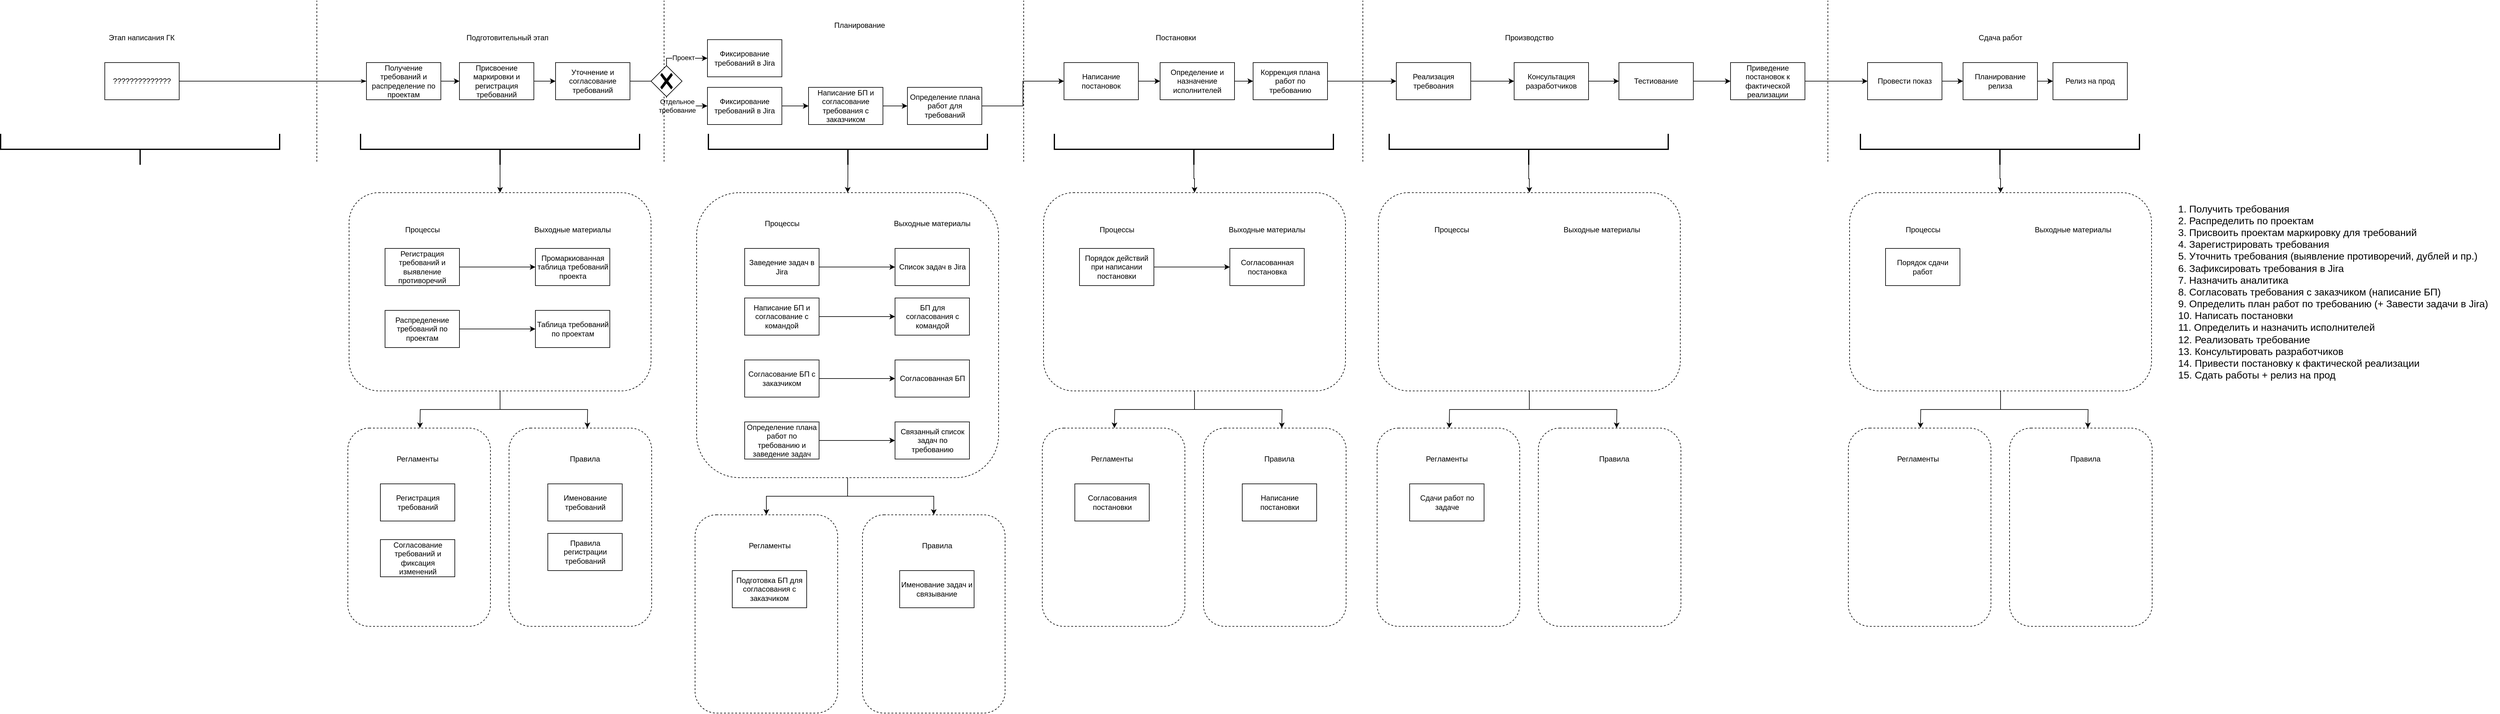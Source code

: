 <mxfile version="14.6.13" type="github" pages="6">
  <diagram id="ObXiP75ZGopkihdCX3eO" name="Общая схема">
    <mxGraphModel dx="1617" dy="442" grid="1" gridSize="10" guides="1" tooltips="1" connect="1" arrows="1" fold="1" page="1" pageScale="1" pageWidth="827" pageHeight="1169" math="0" shadow="0">
      <root>
        <mxCell id="0" />
        <mxCell id="1" parent="0" />
        <mxCell id="_sLUusYJ3twU9n-EqB_g-47" value="" style="rounded=1;whiteSpace=wrap;html=1;strokeColor=#000000;dashed=1;fillColor=none;" parent="1" vertex="1">
          <mxGeometry x="570" y="900" width="230" height="320" as="geometry" />
        </mxCell>
        <mxCell id="_sLUusYJ3twU9n-EqB_g-48" value="" style="rounded=1;whiteSpace=wrap;html=1;strokeColor=#000000;dashed=1;fillColor=none;" parent="1" vertex="1">
          <mxGeometry x="840" y="900" width="230" height="320" as="geometry" />
        </mxCell>
        <mxCell id="_sLUusYJ3twU9n-EqB_g-44" value="" style="rounded=1;whiteSpace=wrap;html=1;strokeColor=#000000;dashed=1;fillColor=none;" parent="1" vertex="1">
          <mxGeometry x="270" y="760" width="230" height="320" as="geometry" />
        </mxCell>
        <mxCell id="_sLUusYJ3twU9n-EqB_g-45" value="" style="rounded=1;whiteSpace=wrap;html=1;strokeColor=#000000;dashed=1;fillColor=none;" parent="1" vertex="1">
          <mxGeometry x="10" y="760" width="230" height="320" as="geometry" />
        </mxCell>
        <mxCell id="_sLUusYJ3twU9n-EqB_g-59" style="edgeStyle=orthogonalEdgeStyle;rounded=0;orthogonalLoop=1;jettySize=auto;html=1;fontSize=16;" parent="1" source="_sLUusYJ3twU9n-EqB_g-42" target="_sLUusYJ3twU9n-EqB_g-47" edge="1">
          <mxGeometry relative="1" as="geometry" />
        </mxCell>
        <mxCell id="_sLUusYJ3twU9n-EqB_g-60" style="edgeStyle=orthogonalEdgeStyle;rounded=0;orthogonalLoop=1;jettySize=auto;html=1;exitX=0.5;exitY=1;exitDx=0;exitDy=0;entryX=0.5;entryY=0;entryDx=0;entryDy=0;fontSize=16;" parent="1" source="_sLUusYJ3twU9n-EqB_g-42" target="_sLUusYJ3twU9n-EqB_g-48" edge="1">
          <mxGeometry relative="1" as="geometry" />
        </mxCell>
        <mxCell id="_sLUusYJ3twU9n-EqB_g-42" value="" style="rounded=1;whiteSpace=wrap;html=1;strokeColor=#000000;dashed=1;fillColor=none;" parent="1" vertex="1">
          <mxGeometry x="572.5" y="380" width="487" height="460" as="geometry" />
        </mxCell>
        <mxCell id="1mng_QMHvOpX0eT8RKld-42" style="edgeStyle=orthogonalEdgeStyle;rounded=0;orthogonalLoop=1;jettySize=auto;html=1;entryX=0.5;entryY=0;entryDx=0;entryDy=0;" parent="1" source="1mng_QMHvOpX0eT8RKld-41" edge="1">
          <mxGeometry relative="1" as="geometry">
            <mxPoint x="126.25" y="760" as="targetPoint" />
          </mxGeometry>
        </mxCell>
        <mxCell id="1mng_QMHvOpX0eT8RKld-43" style="edgeStyle=orthogonalEdgeStyle;rounded=0;orthogonalLoop=1;jettySize=auto;html=1;exitX=0.5;exitY=1;exitDx=0;exitDy=0;" parent="1" source="1mng_QMHvOpX0eT8RKld-41" edge="1">
          <mxGeometry relative="1" as="geometry">
            <mxPoint x="396.235" y="760" as="targetPoint" />
          </mxGeometry>
        </mxCell>
        <mxCell id="1mng_QMHvOpX0eT8RKld-41" value="" style="rounded=1;whiteSpace=wrap;html=1;strokeColor=#000000;dashed=1;fillColor=none;" parent="1" vertex="1">
          <mxGeometry x="12" y="380" width="487" height="320" as="geometry" />
        </mxCell>
        <mxCell id="_sLUusYJ3twU9n-EqB_g-10" style="edgeStyle=orthogonalEdgeStyle;rounded=0;orthogonalLoop=1;jettySize=auto;html=1;fontSize=16;" parent="1" source="1mng_QMHvOpX0eT8RKld-5" target="uTp-lQn0Z8ibe238iWLr-2" edge="1">
          <mxGeometry relative="1" as="geometry" />
        </mxCell>
        <mxCell id="1mng_QMHvOpX0eT8RKld-5" value="Получение требований и распределение по проектам" style="rounded=0;whiteSpace=wrap;html=1;" parent="1" vertex="1">
          <mxGeometry x="40" y="170" width="120" height="60" as="geometry" />
        </mxCell>
        <mxCell id="_sLUusYJ3twU9n-EqB_g-14" style="edgeStyle=orthogonalEdgeStyle;rounded=0;orthogonalLoop=1;jettySize=auto;html=1;fontSize=16;startArrow=none;entryX=0;entryY=0.5;entryDx=0;entryDy=0;exitX=0.5;exitY=1;exitDx=0;exitDy=0;exitPerimeter=0;" parent="1" source="F6A8z5wkKTkSr_jPnCP2-1" target="1mng_QMHvOpX0eT8RKld-7" edge="1">
          <mxGeometry relative="1" as="geometry">
            <Array as="points">
              <mxPoint x="524" y="240" />
            </Array>
          </mxGeometry>
        </mxCell>
        <mxCell id="F6A8z5wkKTkSr_jPnCP2-4" value="Отдельное&lt;br&gt;требование" style="edgeLabel;html=1;align=center;verticalAlign=middle;resizable=0;points=[];" vertex="1" connectable="0" parent="_sLUusYJ3twU9n-EqB_g-14">
          <mxGeometry x="-0.345" relative="1" as="geometry">
            <mxPoint x="5" as="offset" />
          </mxGeometry>
        </mxCell>
        <mxCell id="1mng_QMHvOpX0eT8RKld-6" value="Уточнение и согласование требований" style="rounded=0;whiteSpace=wrap;html=1;" parent="1" vertex="1">
          <mxGeometry x="345" y="170" width="120" height="60" as="geometry" />
        </mxCell>
        <mxCell id="_sLUusYJ3twU9n-EqB_g-15" style="edgeStyle=orthogonalEdgeStyle;rounded=0;orthogonalLoop=1;jettySize=auto;html=1;fontSize=16;" parent="1" source="1mng_QMHvOpX0eT8RKld-7" target="uTp-lQn0Z8ibe238iWLr-5" edge="1">
          <mxGeometry relative="1" as="geometry" />
        </mxCell>
        <mxCell id="1mng_QMHvOpX0eT8RKld-7" value="Фиксирование требований в Jira" style="rounded=0;whiteSpace=wrap;html=1;" parent="1" vertex="1">
          <mxGeometry x="590" y="210" width="120" height="60" as="geometry" />
        </mxCell>
        <mxCell id="_sLUusYJ3twU9n-EqB_g-18" style="edgeStyle=orthogonalEdgeStyle;rounded=0;orthogonalLoop=1;jettySize=auto;html=1;fontSize=16;" parent="1" source="1mng_QMHvOpX0eT8RKld-8" target="1mng_QMHvOpX0eT8RKld-10" edge="1">
          <mxGeometry relative="1" as="geometry" />
        </mxCell>
        <mxCell id="1mng_QMHvOpX0eT8RKld-8" value="Определение плана работ для требований" style="rounded=0;whiteSpace=wrap;html=1;" parent="1" vertex="1">
          <mxGeometry x="912.5" y="210" width="120" height="60" as="geometry" />
        </mxCell>
        <mxCell id="1mng_QMHvOpX0eT8RKld-9" value="Подготовительный этап" style="text;html=1;strokeColor=none;fillColor=none;align=center;verticalAlign=middle;whiteSpace=wrap;rounded=0;" parent="1" vertex="1">
          <mxGeometry x="190" y="120" width="155" height="20" as="geometry" />
        </mxCell>
        <mxCell id="_sLUusYJ3twU9n-EqB_g-19" style="edgeStyle=orthogonalEdgeStyle;rounded=0;orthogonalLoop=1;jettySize=auto;html=1;fontSize=16;" parent="1" source="1mng_QMHvOpX0eT8RKld-10" target="1mng_QMHvOpX0eT8RKld-11" edge="1">
          <mxGeometry relative="1" as="geometry" />
        </mxCell>
        <mxCell id="1mng_QMHvOpX0eT8RKld-10" value="Написание постановок" style="rounded=0;whiteSpace=wrap;html=1;" parent="1" vertex="1">
          <mxGeometry x="1165" y="170" width="120" height="60" as="geometry" />
        </mxCell>
        <mxCell id="_sLUusYJ3twU9n-EqB_g-20" style="edgeStyle=orthogonalEdgeStyle;rounded=0;orthogonalLoop=1;jettySize=auto;html=1;fontSize=16;" parent="1" source="1mng_QMHvOpX0eT8RKld-11" target="uTp-lQn0Z8ibe238iWLr-7" edge="1">
          <mxGeometry relative="1" as="geometry" />
        </mxCell>
        <mxCell id="1mng_QMHvOpX0eT8RKld-11" value="Определение и назначение исполнителей" style="rounded=0;whiteSpace=wrap;html=1;" parent="1" vertex="1">
          <mxGeometry x="1320" y="170" width="120" height="60" as="geometry" />
        </mxCell>
        <mxCell id="_sLUusYJ3twU9n-EqB_g-23" style="edgeStyle=orthogonalEdgeStyle;rounded=0;orthogonalLoop=1;jettySize=auto;html=1;fontSize=16;" parent="1" source="1mng_QMHvOpX0eT8RKld-12" target="1mng_QMHvOpX0eT8RKld-13" edge="1">
          <mxGeometry relative="1" as="geometry" />
        </mxCell>
        <mxCell id="1mng_QMHvOpX0eT8RKld-12" value="Реализация требвоания" style="rounded=0;whiteSpace=wrap;html=1;strokeColor=#000000;" parent="1" vertex="1">
          <mxGeometry x="1701" y="170" width="120" height="60" as="geometry" />
        </mxCell>
        <mxCell id="_sLUusYJ3twU9n-EqB_g-24" style="edgeStyle=orthogonalEdgeStyle;rounded=0;orthogonalLoop=1;jettySize=auto;html=1;fontSize=16;startArrow=none;" parent="1" source="Mdg6IsK0-AXieFcoMjiG-1" target="1mng_QMHvOpX0eT8RKld-17" edge="1">
          <mxGeometry relative="1" as="geometry" />
        </mxCell>
        <mxCell id="BWERm0phxyf6aNqjwb44-5" style="edgeStyle=orthogonalEdgeStyle;rounded=0;orthogonalLoop=1;jettySize=auto;html=1;entryX=0;entryY=0.5;entryDx=0;entryDy=0;" parent="1" source="1mng_QMHvOpX0eT8RKld-13" target="Mdg6IsK0-AXieFcoMjiG-1" edge="1">
          <mxGeometry relative="1" as="geometry" />
        </mxCell>
        <mxCell id="1mng_QMHvOpX0eT8RKld-13" value="Консультация разработчиков" style="rounded=0;whiteSpace=wrap;html=1;strokeColor=#000000;" parent="1" vertex="1">
          <mxGeometry x="1891" y="170" width="120" height="60" as="geometry" />
        </mxCell>
        <mxCell id="1mng_QMHvOpX0eT8RKld-15" value="Постановки" style="text;html=1;strokeColor=none;fillColor=none;align=center;verticalAlign=middle;whiteSpace=wrap;rounded=0;" parent="1" vertex="1">
          <mxGeometry x="1267.5" y="120" width="155" height="20" as="geometry" />
        </mxCell>
        <mxCell id="1mng_QMHvOpX0eT8RKld-16" value="Производство" style="text;html=1;strokeColor=none;fillColor=none;align=center;verticalAlign=middle;whiteSpace=wrap;rounded=0;" parent="1" vertex="1">
          <mxGeometry x="1837.5" y="120" width="155" height="20" as="geometry" />
        </mxCell>
        <mxCell id="_sLUusYJ3twU9n-EqB_g-25" style="edgeStyle=orthogonalEdgeStyle;rounded=0;orthogonalLoop=1;jettySize=auto;html=1;fontSize=16;" parent="1" source="1mng_QMHvOpX0eT8RKld-17" target="uTp-lQn0Z8ibe238iWLr-9" edge="1">
          <mxGeometry relative="1" as="geometry" />
        </mxCell>
        <mxCell id="1mng_QMHvOpX0eT8RKld-17" value="Приведение постановок к фактической реализации" style="rounded=0;whiteSpace=wrap;html=1;strokeColor=#000000;" parent="1" vertex="1">
          <mxGeometry x="2240" y="170" width="120" height="60" as="geometry" />
        </mxCell>
        <mxCell id="1mng_QMHvOpX0eT8RKld-22" value="Промаркиованная таблица требований проекта" style="rounded=0;whiteSpace=wrap;html=1;" parent="1" vertex="1">
          <mxGeometry x="312.5" y="470" width="120" height="60" as="geometry" />
        </mxCell>
        <mxCell id="1mng_QMHvOpX0eT8RKld-25" value="Выходные материалы" style="text;html=1;strokeColor=none;fillColor=none;align=center;verticalAlign=middle;whiteSpace=wrap;rounded=0;" parent="1" vertex="1">
          <mxGeometry x="295" y="430" width="155" height="20" as="geometry" />
        </mxCell>
        <mxCell id="_sLUusYJ3twU9n-EqB_g-13" style="edgeStyle=orthogonalEdgeStyle;rounded=0;orthogonalLoop=1;jettySize=auto;html=1;fontSize=16;" parent="1" source="1mng_QMHvOpX0eT8RKld-27" target="1mng_QMHvOpX0eT8RKld-22" edge="1">
          <mxGeometry relative="1" as="geometry" />
        </mxCell>
        <mxCell id="1mng_QMHvOpX0eT8RKld-27" value="Регистрация требований и выявление противоречий" style="rounded=0;whiteSpace=wrap;html=1;" parent="1" vertex="1">
          <mxGeometry x="70" y="470" width="120" height="60" as="geometry" />
        </mxCell>
        <mxCell id="1mng_QMHvOpX0eT8RKld-29" value="Процессы" style="text;html=1;strokeColor=none;fillColor=none;align=center;verticalAlign=middle;whiteSpace=wrap;rounded=0;" parent="1" vertex="1">
          <mxGeometry x="52.5" y="430" width="155" height="20" as="geometry" />
        </mxCell>
        <mxCell id="1mng_QMHvOpX0eT8RKld-32" value="Именование требований" style="rounded=0;whiteSpace=wrap;html=1;" parent="1" vertex="1">
          <mxGeometry x="332.5" y="850" width="120" height="60" as="geometry" />
        </mxCell>
        <mxCell id="1mng_QMHvOpX0eT8RKld-34" value="Правила" style="text;html=1;strokeColor=none;fillColor=none;align=center;verticalAlign=middle;whiteSpace=wrap;rounded=0;" parent="1" vertex="1">
          <mxGeometry x="315" y="800" width="155" height="20" as="geometry" />
        </mxCell>
        <mxCell id="1mng_QMHvOpX0eT8RKld-38" value="Регистрация требований" style="rounded=0;whiteSpace=wrap;html=1;" parent="1" vertex="1">
          <mxGeometry x="62.5" y="850" width="120" height="60" as="geometry" />
        </mxCell>
        <mxCell id="1mng_QMHvOpX0eT8RKld-39" value="Согласование требований и фиксация изменений" style="rounded=0;whiteSpace=wrap;html=1;" parent="1" vertex="1">
          <mxGeometry x="62.5" y="940" width="120" height="60" as="geometry" />
        </mxCell>
        <mxCell id="1mng_QMHvOpX0eT8RKld-40" value="Регламенты" style="text;html=1;strokeColor=none;fillColor=none;align=center;verticalAlign=middle;whiteSpace=wrap;rounded=0;" parent="1" vertex="1">
          <mxGeometry x="45" y="800" width="155" height="20" as="geometry" />
        </mxCell>
        <mxCell id="uTp-lQn0Z8ibe238iWLr-1" value="&lt;div style=&quot;font-size: 16px;&quot;&gt;1. Получить требования&lt;/div&gt;&lt;div style=&quot;font-size: 16px;&quot;&gt;2. Распределить по проектам&lt;/div&gt;&lt;div style=&quot;font-size: 16px;&quot;&gt;3. Присвоить проектам маркировку для требований&lt;/div&gt;&lt;div style=&quot;font-size: 16px;&quot;&gt;4. Зарегистрировать требования&lt;/div&gt;&lt;div style=&quot;font-size: 16px;&quot;&gt;5. Уточнить требования (выявление противоречий, дублей и пр.)&lt;/div&gt;&lt;div style=&quot;font-size: 16px;&quot;&gt;6. Зафиксировать требования в Jira&lt;/div&gt;&lt;div style=&quot;font-size: 16px;&quot;&gt;7. Назначить аналитика&lt;/div&gt;&lt;div style=&quot;font-size: 16px;&quot;&gt;8. Согласовать требования с заказчиком (написание БП)&lt;/div&gt;&lt;div style=&quot;font-size: 16px;&quot;&gt;9. Определить план работ по требованию (+ Завести задачи в Jira)&lt;/div&gt;&lt;div style=&quot;font-size: 16px;&quot;&gt;10. Написать постановки&lt;/div&gt;&lt;div style=&quot;font-size: 16px;&quot;&gt;11. Определить и назначить исполнителей&lt;/div&gt;&lt;div style=&quot;font-size: 16px;&quot;&gt;12. Реализовать требование&lt;/div&gt;&lt;div style=&quot;font-size: 16px;&quot;&gt;13. Консультировать разработчиков&lt;/div&gt;&lt;div style=&quot;font-size: 16px;&quot;&gt;14. Привести постановку к фактической реализации&lt;/div&gt;&lt;div style=&quot;font-size: 16px;&quot;&gt;15. Сдать работы + релиз на прод&lt;/div&gt;" style="text;html=1;align=left;verticalAlign=middle;resizable=0;points=[];autosize=1;strokeColor=none;fontSize=16;" parent="1" vertex="1">
          <mxGeometry x="2960" y="400" width="520" height="280" as="geometry" />
        </mxCell>
        <mxCell id="_sLUusYJ3twU9n-EqB_g-11" style="edgeStyle=orthogonalEdgeStyle;rounded=0;orthogonalLoop=1;jettySize=auto;html=1;fontSize=16;" parent="1" source="uTp-lQn0Z8ibe238iWLr-2" target="1mng_QMHvOpX0eT8RKld-6" edge="1">
          <mxGeometry relative="1" as="geometry" />
        </mxCell>
        <mxCell id="uTp-lQn0Z8ibe238iWLr-2" value="Присвоение маркировки и регистрация требований" style="rounded=0;whiteSpace=wrap;html=1;" parent="1" vertex="1">
          <mxGeometry x="190" y="170" width="120" height="60" as="geometry" />
        </mxCell>
        <mxCell id="_sLUusYJ3twU9n-EqB_g-16" style="edgeStyle=orthogonalEdgeStyle;rounded=0;orthogonalLoop=1;jettySize=auto;html=1;fontSize=16;" parent="1" source="uTp-lQn0Z8ibe238iWLr-5" target="1mng_QMHvOpX0eT8RKld-8" edge="1">
          <mxGeometry relative="1" as="geometry" />
        </mxCell>
        <mxCell id="uTp-lQn0Z8ibe238iWLr-5" value="Написание БП и согласование требования с заказчиком" style="rounded=0;whiteSpace=wrap;html=1;" parent="1" vertex="1">
          <mxGeometry x="753" y="210" width="120" height="60" as="geometry" />
        </mxCell>
        <mxCell id="uTp-lQn0Z8ibe238iWLr-6" value="Планирование" style="text;html=1;strokeColor=none;fillColor=none;align=center;verticalAlign=middle;whiteSpace=wrap;rounded=0;" parent="1" vertex="1">
          <mxGeometry x="757.5" y="100" width="155" height="20" as="geometry" />
        </mxCell>
        <mxCell id="_sLUusYJ3twU9n-EqB_g-22" style="edgeStyle=orthogonalEdgeStyle;rounded=0;orthogonalLoop=1;jettySize=auto;html=1;fontSize=16;" parent="1" source="uTp-lQn0Z8ibe238iWLr-7" target="1mng_QMHvOpX0eT8RKld-12" edge="1">
          <mxGeometry relative="1" as="geometry" />
        </mxCell>
        <mxCell id="uTp-lQn0Z8ibe238iWLr-7" value="Коррекция плана работ по требованию" style="rounded=0;whiteSpace=wrap;html=1;" parent="1" vertex="1">
          <mxGeometry x="1470" y="170" width="120" height="60" as="geometry" />
        </mxCell>
        <mxCell id="_sLUusYJ3twU9n-EqB_g-26" style="edgeStyle=orthogonalEdgeStyle;rounded=0;orthogonalLoop=1;jettySize=auto;html=1;fontSize=16;" parent="1" source="uTp-lQn0Z8ibe238iWLr-9" target="uTp-lQn0Z8ibe238iWLr-10" edge="1">
          <mxGeometry relative="1" as="geometry" />
        </mxCell>
        <mxCell id="uTp-lQn0Z8ibe238iWLr-9" value="Провести показ" style="rounded=0;whiteSpace=wrap;html=1;strokeColor=#000000;" parent="1" vertex="1">
          <mxGeometry x="2461" y="170" width="120" height="60" as="geometry" />
        </mxCell>
        <mxCell id="_sLUusYJ3twU9n-EqB_g-27" style="edgeStyle=orthogonalEdgeStyle;rounded=0;orthogonalLoop=1;jettySize=auto;html=1;entryX=0;entryY=0.5;entryDx=0;entryDy=0;fontSize=16;" parent="1" source="uTp-lQn0Z8ibe238iWLr-10" target="uTp-lQn0Z8ibe238iWLr-12" edge="1">
          <mxGeometry relative="1" as="geometry" />
        </mxCell>
        <mxCell id="uTp-lQn0Z8ibe238iWLr-10" value="Планирование релиза" style="rounded=0;whiteSpace=wrap;html=1;strokeColor=#000000;" parent="1" vertex="1">
          <mxGeometry x="2615" y="170" width="120" height="60" as="geometry" />
        </mxCell>
        <mxCell id="uTp-lQn0Z8ibe238iWLr-11" value="Сдача работ" style="text;html=1;strokeColor=none;fillColor=none;align=center;verticalAlign=middle;whiteSpace=wrap;rounded=0;" parent="1" vertex="1">
          <mxGeometry x="2597.5" y="120" width="155" height="20" as="geometry" />
        </mxCell>
        <mxCell id="uTp-lQn0Z8ibe238iWLr-12" value="Релиз на прод" style="rounded=0;whiteSpace=wrap;html=1;strokeColor=#000000;" parent="1" vertex="1">
          <mxGeometry x="2760" y="170" width="120" height="60" as="geometry" />
        </mxCell>
        <mxCell id="uTp-lQn0Z8ibe238iWLr-15" value="Правила регистрации требований" style="rounded=0;whiteSpace=wrap;html=1;" parent="1" vertex="1">
          <mxGeometry x="332.5" y="930" width="120" height="60" as="geometry" />
        </mxCell>
        <mxCell id="_sLUusYJ3twU9n-EqB_g-3" value="Список задач в Jira" style="rounded=0;whiteSpace=wrap;html=1;" parent="1" vertex="1">
          <mxGeometry x="892.5" y="470" width="120" height="60" as="geometry" />
        </mxCell>
        <mxCell id="_sLUusYJ3twU9n-EqB_g-4" value="Выходные материалы" style="text;html=1;strokeColor=none;fillColor=none;align=center;verticalAlign=middle;whiteSpace=wrap;rounded=0;" parent="1" vertex="1">
          <mxGeometry x="875" y="420" width="155" height="20" as="geometry" />
        </mxCell>
        <mxCell id="_sLUusYJ3twU9n-EqB_g-53" style="edgeStyle=orthogonalEdgeStyle;rounded=0;orthogonalLoop=1;jettySize=auto;html=1;entryX=0;entryY=0.5;entryDx=0;entryDy=0;fontSize=16;" parent="1" source="_sLUusYJ3twU9n-EqB_g-7" target="_sLUusYJ3twU9n-EqB_g-3" edge="1">
          <mxGeometry relative="1" as="geometry" />
        </mxCell>
        <mxCell id="_sLUusYJ3twU9n-EqB_g-7" value="Заведение задач в Jira" style="rounded=0;whiteSpace=wrap;html=1;" parent="1" vertex="1">
          <mxGeometry x="650" y="470" width="120" height="60" as="geometry" />
        </mxCell>
        <mxCell id="_sLUusYJ3twU9n-EqB_g-8" value="Процессы" style="text;html=1;strokeColor=none;fillColor=none;align=center;verticalAlign=middle;whiteSpace=wrap;rounded=0;" parent="1" vertex="1">
          <mxGeometry x="632.5" y="420" width="155" height="20" as="geometry" />
        </mxCell>
        <mxCell id="_sLUusYJ3twU9n-EqB_g-12" value="" style="endArrow=none;dashed=1;html=1;fontSize=16;" parent="1" edge="1">
          <mxGeometry width="50" height="50" relative="1" as="geometry">
            <mxPoint x="520" y="330" as="sourcePoint" />
            <mxPoint x="520" y="70" as="targetPoint" />
          </mxGeometry>
        </mxCell>
        <mxCell id="_sLUusYJ3twU9n-EqB_g-17" value="" style="endArrow=none;dashed=1;html=1;fontSize=16;" parent="1" edge="1">
          <mxGeometry width="50" height="50" relative="1" as="geometry">
            <mxPoint x="1100" y="330" as="sourcePoint" />
            <mxPoint x="1100" y="70.0" as="targetPoint" />
          </mxGeometry>
        </mxCell>
        <mxCell id="_sLUusYJ3twU9n-EqB_g-21" value="" style="endArrow=none;dashed=1;html=1;fontSize=16;" parent="1" edge="1">
          <mxGeometry width="50" height="50" relative="1" as="geometry">
            <mxPoint x="1647.0" y="330" as="sourcePoint" />
            <mxPoint x="1647.0" y="70.0" as="targetPoint" />
          </mxGeometry>
        </mxCell>
        <mxCell id="_sLUusYJ3twU9n-EqB_g-28" value="" style="endArrow=none;dashed=1;html=1;fontSize=16;" parent="1" edge="1">
          <mxGeometry width="50" height="50" relative="1" as="geometry">
            <mxPoint x="2397.0" y="330" as="sourcePoint" />
            <mxPoint x="2397.0" y="70.0" as="targetPoint" />
          </mxGeometry>
        </mxCell>
        <mxCell id="_sLUusYJ3twU9n-EqB_g-30" style="edgeStyle=orthogonalEdgeStyle;rounded=0;orthogonalLoop=1;jettySize=auto;html=1;exitX=0;exitY=0.5;exitDx=0;exitDy=0;exitPerimeter=0;entryX=0.5;entryY=0;entryDx=0;entryDy=0;fontSize=16;" parent="1" source="_sLUusYJ3twU9n-EqB_g-29" target="1mng_QMHvOpX0eT8RKld-41" edge="1">
          <mxGeometry relative="1" as="geometry" />
        </mxCell>
        <mxCell id="_sLUusYJ3twU9n-EqB_g-29" value="" style="strokeWidth=2;html=1;shape=mxgraph.flowchart.annotation_2;align=left;labelPosition=right;pointerEvents=1;fontSize=16;rotation=-90;" parent="1" vertex="1">
          <mxGeometry x="230.5" y="85" width="50" height="450" as="geometry" />
        </mxCell>
        <mxCell id="_sLUusYJ3twU9n-EqB_g-31" value="Таблица требований по проектам" style="rounded=0;whiteSpace=wrap;html=1;" parent="1" vertex="1">
          <mxGeometry x="312.5" y="570" width="120" height="60" as="geometry" />
        </mxCell>
        <mxCell id="_sLUusYJ3twU9n-EqB_g-33" style="edgeStyle=orthogonalEdgeStyle;rounded=0;orthogonalLoop=1;jettySize=auto;html=1;fontSize=16;" parent="1" source="_sLUusYJ3twU9n-EqB_g-32" target="_sLUusYJ3twU9n-EqB_g-31" edge="1">
          <mxGeometry relative="1" as="geometry" />
        </mxCell>
        <mxCell id="_sLUusYJ3twU9n-EqB_g-32" value="Распределение требований по проектам" style="rounded=0;whiteSpace=wrap;html=1;" parent="1" vertex="1">
          <mxGeometry x="70" y="570" width="120" height="60" as="geometry" />
        </mxCell>
        <mxCell id="_sLUusYJ3twU9n-EqB_g-35" value="Именование задач и связывание" style="rounded=0;whiteSpace=wrap;html=1;" parent="1" vertex="1">
          <mxGeometry x="900" y="990" width="120" height="60" as="geometry" />
        </mxCell>
        <mxCell id="_sLUusYJ3twU9n-EqB_g-36" value="Правила" style="text;html=1;strokeColor=none;fillColor=none;align=center;verticalAlign=middle;whiteSpace=wrap;rounded=0;" parent="1" vertex="1">
          <mxGeometry x="882.5" y="940" width="155" height="20" as="geometry" />
        </mxCell>
        <mxCell id="_sLUusYJ3twU9n-EqB_g-38" value="Подготовка БП для согласования с заказчиком" style="rounded=0;whiteSpace=wrap;html=1;" parent="1" vertex="1">
          <mxGeometry x="630" y="990" width="120" height="60" as="geometry" />
        </mxCell>
        <mxCell id="_sLUusYJ3twU9n-EqB_g-40" value="Регламенты" style="text;html=1;strokeColor=none;fillColor=none;align=center;verticalAlign=middle;whiteSpace=wrap;rounded=0;" parent="1" vertex="1">
          <mxGeometry x="612.5" y="940" width="155" height="20" as="geometry" />
        </mxCell>
        <mxCell id="_sLUusYJ3twU9n-EqB_g-54" style="edgeStyle=orthogonalEdgeStyle;rounded=0;orthogonalLoop=1;jettySize=auto;html=1;entryX=0;entryY=0.5;entryDx=0;entryDy=0;fontSize=16;" parent="1" source="_sLUusYJ3twU9n-EqB_g-43" target="_sLUusYJ3twU9n-EqB_g-51" edge="1">
          <mxGeometry relative="1" as="geometry" />
        </mxCell>
        <mxCell id="_sLUusYJ3twU9n-EqB_g-43" value="Написание БП и согласование с командой" style="rounded=0;whiteSpace=wrap;html=1;" parent="1" vertex="1">
          <mxGeometry x="650" y="550" width="120" height="60" as="geometry" />
        </mxCell>
        <mxCell id="_sLUusYJ3twU9n-EqB_g-50" style="edgeStyle=orthogonalEdgeStyle;rounded=0;orthogonalLoop=1;jettySize=auto;html=1;entryX=0.5;entryY=0;entryDx=0;entryDy=0;fontSize=16;" parent="1" source="_sLUusYJ3twU9n-EqB_g-46" target="_sLUusYJ3twU9n-EqB_g-42" edge="1">
          <mxGeometry relative="1" as="geometry" />
        </mxCell>
        <mxCell id="_sLUusYJ3twU9n-EqB_g-46" value="" style="strokeWidth=2;html=1;shape=mxgraph.flowchart.annotation_2;align=left;labelPosition=right;pointerEvents=1;fontSize=16;rotation=-90;" parent="1" vertex="1">
          <mxGeometry x="791.5" y="85" width="50" height="450" as="geometry" />
        </mxCell>
        <mxCell id="_sLUusYJ3twU9n-EqB_g-55" style="edgeStyle=orthogonalEdgeStyle;rounded=0;orthogonalLoop=1;jettySize=auto;html=1;entryX=0;entryY=0.5;entryDx=0;entryDy=0;fontSize=16;" parent="1" source="_sLUusYJ3twU9n-EqB_g-49" target="_sLUusYJ3twU9n-EqB_g-52" edge="1">
          <mxGeometry relative="1" as="geometry" />
        </mxCell>
        <mxCell id="_sLUusYJ3twU9n-EqB_g-49" value="Согласование БП с заказчиком" style="rounded=0;whiteSpace=wrap;html=1;" parent="1" vertex="1">
          <mxGeometry x="650" y="650" width="120" height="60" as="geometry" />
        </mxCell>
        <mxCell id="_sLUusYJ3twU9n-EqB_g-51" value="БП для согласования с командой" style="rounded=0;whiteSpace=wrap;html=1;" parent="1" vertex="1">
          <mxGeometry x="892.5" y="550" width="120" height="60" as="geometry" />
        </mxCell>
        <mxCell id="_sLUusYJ3twU9n-EqB_g-52" value="Согласованная БП" style="rounded=0;whiteSpace=wrap;html=1;" parent="1" vertex="1">
          <mxGeometry x="892.5" y="650" width="120" height="60" as="geometry" />
        </mxCell>
        <mxCell id="_sLUusYJ3twU9n-EqB_g-56" style="edgeStyle=orthogonalEdgeStyle;rounded=0;orthogonalLoop=1;jettySize=auto;html=1;entryX=0;entryY=0.5;entryDx=0;entryDy=0;fontSize=16;" parent="1" source="_sLUusYJ3twU9n-EqB_g-57" target="_sLUusYJ3twU9n-EqB_g-58" edge="1">
          <mxGeometry relative="1" as="geometry" />
        </mxCell>
        <mxCell id="_sLUusYJ3twU9n-EqB_g-57" value="Определение плана работ по требованию и заведение задач" style="rounded=0;whiteSpace=wrap;html=1;" parent="1" vertex="1">
          <mxGeometry x="650" y="750" width="120" height="60" as="geometry" />
        </mxCell>
        <mxCell id="_sLUusYJ3twU9n-EqB_g-58" value="Связанный список задач по требованию" style="rounded=0;whiteSpace=wrap;html=1;" parent="1" vertex="1">
          <mxGeometry x="892.5" y="750" width="120" height="60" as="geometry" />
        </mxCell>
        <mxCell id="_sLUusYJ3twU9n-EqB_g-61" value="" style="rounded=1;whiteSpace=wrap;html=1;strokeColor=#000000;dashed=1;fillColor=none;" parent="1" vertex="1">
          <mxGeometry x="1390" y="760" width="230" height="320" as="geometry" />
        </mxCell>
        <mxCell id="_sLUusYJ3twU9n-EqB_g-62" value="" style="rounded=1;whiteSpace=wrap;html=1;strokeColor=#000000;dashed=1;fillColor=none;" parent="1" vertex="1">
          <mxGeometry x="1130" y="760" width="230" height="320" as="geometry" />
        </mxCell>
        <mxCell id="_sLUusYJ3twU9n-EqB_g-63" style="edgeStyle=orthogonalEdgeStyle;rounded=0;orthogonalLoop=1;jettySize=auto;html=1;entryX=0.5;entryY=0;entryDx=0;entryDy=0;" parent="1" source="_sLUusYJ3twU9n-EqB_g-65" edge="1">
          <mxGeometry relative="1" as="geometry">
            <mxPoint x="1246.25" y="760" as="targetPoint" />
          </mxGeometry>
        </mxCell>
        <mxCell id="_sLUusYJ3twU9n-EqB_g-64" style="edgeStyle=orthogonalEdgeStyle;rounded=0;orthogonalLoop=1;jettySize=auto;html=1;exitX=0.5;exitY=1;exitDx=0;exitDy=0;" parent="1" source="_sLUusYJ3twU9n-EqB_g-65" edge="1">
          <mxGeometry relative="1" as="geometry">
            <mxPoint x="1516.235" y="760" as="targetPoint" />
          </mxGeometry>
        </mxCell>
        <mxCell id="_sLUusYJ3twU9n-EqB_g-65" value="" style="rounded=1;whiteSpace=wrap;html=1;strokeColor=#000000;dashed=1;fillColor=none;" parent="1" vertex="1">
          <mxGeometry x="1132" y="380" width="487" height="320" as="geometry" />
        </mxCell>
        <mxCell id="_sLUusYJ3twU9n-EqB_g-66" value="Согласованная постановка" style="rounded=0;whiteSpace=wrap;html=1;" parent="1" vertex="1">
          <mxGeometry x="1432.5" y="470" width="120" height="60" as="geometry" />
        </mxCell>
        <mxCell id="_sLUusYJ3twU9n-EqB_g-67" value="Выходные материалы" style="text;html=1;strokeColor=none;fillColor=none;align=center;verticalAlign=middle;whiteSpace=wrap;rounded=0;" parent="1" vertex="1">
          <mxGeometry x="1415" y="430" width="155" height="20" as="geometry" />
        </mxCell>
        <mxCell id="_sLUusYJ3twU9n-EqB_g-68" style="edgeStyle=orthogonalEdgeStyle;rounded=0;orthogonalLoop=1;jettySize=auto;html=1;fontSize=16;" parent="1" source="_sLUusYJ3twU9n-EqB_g-69" target="_sLUusYJ3twU9n-EqB_g-66" edge="1">
          <mxGeometry relative="1" as="geometry" />
        </mxCell>
        <mxCell id="_sLUusYJ3twU9n-EqB_g-69" value="Порядок действий при написании постановки" style="rounded=0;whiteSpace=wrap;html=1;" parent="1" vertex="1">
          <mxGeometry x="1190" y="470" width="120" height="60" as="geometry" />
        </mxCell>
        <mxCell id="_sLUusYJ3twU9n-EqB_g-70" value="Процессы" style="text;html=1;strokeColor=none;fillColor=none;align=center;verticalAlign=middle;whiteSpace=wrap;rounded=0;" parent="1" vertex="1">
          <mxGeometry x="1172.5" y="430" width="155" height="20" as="geometry" />
        </mxCell>
        <mxCell id="_sLUusYJ3twU9n-EqB_g-71" value="Написание постановки" style="rounded=0;whiteSpace=wrap;html=1;" parent="1" vertex="1">
          <mxGeometry x="1452.5" y="850" width="120" height="60" as="geometry" />
        </mxCell>
        <mxCell id="_sLUusYJ3twU9n-EqB_g-72" value="Правила" style="text;html=1;strokeColor=none;fillColor=none;align=center;verticalAlign=middle;whiteSpace=wrap;rounded=0;" parent="1" vertex="1">
          <mxGeometry x="1435" y="800" width="155" height="20" as="geometry" />
        </mxCell>
        <mxCell id="_sLUusYJ3twU9n-EqB_g-73" value="Согласования постановки" style="rounded=0;whiteSpace=wrap;html=1;" parent="1" vertex="1">
          <mxGeometry x="1182.5" y="850" width="120" height="60" as="geometry" />
        </mxCell>
        <mxCell id="_sLUusYJ3twU9n-EqB_g-75" value="Регламенты" style="text;html=1;strokeColor=none;fillColor=none;align=center;verticalAlign=middle;whiteSpace=wrap;rounded=0;" parent="1" vertex="1">
          <mxGeometry x="1165" y="800" width="155" height="20" as="geometry" />
        </mxCell>
        <mxCell id="_sLUusYJ3twU9n-EqB_g-77" style="edgeStyle=orthogonalEdgeStyle;rounded=0;orthogonalLoop=1;jettySize=auto;html=1;exitX=0;exitY=0.5;exitDx=0;exitDy=0;exitPerimeter=0;entryX=0.5;entryY=0;entryDx=0;entryDy=0;fontSize=16;" parent="1" source="_sLUusYJ3twU9n-EqB_g-78" target="_sLUusYJ3twU9n-EqB_g-65" edge="1">
          <mxGeometry relative="1" as="geometry" />
        </mxCell>
        <mxCell id="_sLUusYJ3twU9n-EqB_g-78" value="" style="strokeWidth=2;html=1;shape=mxgraph.flowchart.annotation_2;align=left;labelPosition=right;pointerEvents=1;fontSize=16;rotation=-90;" parent="1" vertex="1">
          <mxGeometry x="1349.5" y="85" width="50" height="450" as="geometry" />
        </mxCell>
        <mxCell id="_sLUusYJ3twU9n-EqB_g-82" value="" style="rounded=1;whiteSpace=wrap;html=1;strokeColor=#000000;dashed=1;fillColor=none;" parent="1" vertex="1">
          <mxGeometry x="1930" y="760" width="230" height="320" as="geometry" />
        </mxCell>
        <mxCell id="_sLUusYJ3twU9n-EqB_g-83" value="" style="rounded=1;whiteSpace=wrap;html=1;strokeColor=#000000;dashed=1;fillColor=none;" parent="1" vertex="1">
          <mxGeometry x="1670" y="760" width="230" height="320" as="geometry" />
        </mxCell>
        <mxCell id="_sLUusYJ3twU9n-EqB_g-84" style="edgeStyle=orthogonalEdgeStyle;rounded=0;orthogonalLoop=1;jettySize=auto;html=1;entryX=0.5;entryY=0;entryDx=0;entryDy=0;" parent="1" source="_sLUusYJ3twU9n-EqB_g-86" edge="1">
          <mxGeometry relative="1" as="geometry">
            <mxPoint x="1786.25" y="760" as="targetPoint" />
          </mxGeometry>
        </mxCell>
        <mxCell id="_sLUusYJ3twU9n-EqB_g-85" style="edgeStyle=orthogonalEdgeStyle;rounded=0;orthogonalLoop=1;jettySize=auto;html=1;exitX=0.5;exitY=1;exitDx=0;exitDy=0;" parent="1" source="_sLUusYJ3twU9n-EqB_g-86" edge="1">
          <mxGeometry relative="1" as="geometry">
            <mxPoint x="2056.235" y="760" as="targetPoint" />
          </mxGeometry>
        </mxCell>
        <mxCell id="_sLUusYJ3twU9n-EqB_g-86" value="" style="rounded=1;whiteSpace=wrap;html=1;strokeColor=#000000;dashed=1;fillColor=none;" parent="1" vertex="1">
          <mxGeometry x="1672" y="380" width="487" height="320" as="geometry" />
        </mxCell>
        <mxCell id="_sLUusYJ3twU9n-EqB_g-88" value="Выходные материалы" style="text;html=1;strokeColor=none;fillColor=none;align=center;verticalAlign=middle;whiteSpace=wrap;rounded=0;" parent="1" vertex="1">
          <mxGeometry x="1955" y="430" width="155" height="20" as="geometry" />
        </mxCell>
        <mxCell id="_sLUusYJ3twU9n-EqB_g-91" value="Процессы" style="text;html=1;strokeColor=none;fillColor=none;align=center;verticalAlign=middle;whiteSpace=wrap;rounded=0;" parent="1" vertex="1">
          <mxGeometry x="1712.5" y="430" width="155" height="20" as="geometry" />
        </mxCell>
        <mxCell id="_sLUusYJ3twU9n-EqB_g-93" value="Правила" style="text;html=1;strokeColor=none;fillColor=none;align=center;verticalAlign=middle;whiteSpace=wrap;rounded=0;" parent="1" vertex="1">
          <mxGeometry x="1975" y="800" width="155" height="20" as="geometry" />
        </mxCell>
        <mxCell id="_sLUusYJ3twU9n-EqB_g-94" value="Сдачи работ по задаче" style="rounded=0;whiteSpace=wrap;html=1;" parent="1" vertex="1">
          <mxGeometry x="1722.5" y="850" width="120" height="60" as="geometry" />
        </mxCell>
        <mxCell id="_sLUusYJ3twU9n-EqB_g-95" value="Регламенты" style="text;html=1;strokeColor=none;fillColor=none;align=center;verticalAlign=middle;whiteSpace=wrap;rounded=0;" parent="1" vertex="1">
          <mxGeometry x="1705" y="800" width="155" height="20" as="geometry" />
        </mxCell>
        <mxCell id="_sLUusYJ3twU9n-EqB_g-96" style="edgeStyle=orthogonalEdgeStyle;rounded=0;orthogonalLoop=1;jettySize=auto;html=1;exitX=0;exitY=0.5;exitDx=0;exitDy=0;exitPerimeter=0;entryX=0.5;entryY=0;entryDx=0;entryDy=0;fontSize=16;" parent="1" source="_sLUusYJ3twU9n-EqB_g-97" target="_sLUusYJ3twU9n-EqB_g-86" edge="1">
          <mxGeometry relative="1" as="geometry" />
        </mxCell>
        <mxCell id="_sLUusYJ3twU9n-EqB_g-97" value="" style="strokeWidth=2;html=1;shape=mxgraph.flowchart.annotation_2;align=left;labelPosition=right;pointerEvents=1;fontSize=16;rotation=-90;" parent="1" vertex="1">
          <mxGeometry x="1889.5" y="85" width="50" height="450" as="geometry" />
        </mxCell>
        <mxCell id="_sLUusYJ3twU9n-EqB_g-98" value="" style="rounded=1;whiteSpace=wrap;html=1;strokeColor=#000000;dashed=1;fillColor=none;" parent="1" vertex="1">
          <mxGeometry x="2690" y="760" width="230" height="320" as="geometry" />
        </mxCell>
        <mxCell id="_sLUusYJ3twU9n-EqB_g-99" value="" style="rounded=1;whiteSpace=wrap;html=1;strokeColor=#000000;dashed=1;fillColor=none;" parent="1" vertex="1">
          <mxGeometry x="2430" y="760" width="230" height="320" as="geometry" />
        </mxCell>
        <mxCell id="_sLUusYJ3twU9n-EqB_g-100" style="edgeStyle=orthogonalEdgeStyle;rounded=0;orthogonalLoop=1;jettySize=auto;html=1;entryX=0.5;entryY=0;entryDx=0;entryDy=0;" parent="1" source="_sLUusYJ3twU9n-EqB_g-102" edge="1">
          <mxGeometry relative="1" as="geometry">
            <mxPoint x="2546.25" y="760" as="targetPoint" />
          </mxGeometry>
        </mxCell>
        <mxCell id="_sLUusYJ3twU9n-EqB_g-101" style="edgeStyle=orthogonalEdgeStyle;rounded=0;orthogonalLoop=1;jettySize=auto;html=1;exitX=0.5;exitY=1;exitDx=0;exitDy=0;" parent="1" source="_sLUusYJ3twU9n-EqB_g-102" edge="1">
          <mxGeometry relative="1" as="geometry">
            <mxPoint x="2816.235" y="760" as="targetPoint" />
          </mxGeometry>
        </mxCell>
        <mxCell id="_sLUusYJ3twU9n-EqB_g-102" value="" style="rounded=1;whiteSpace=wrap;html=1;strokeColor=#000000;dashed=1;fillColor=none;" parent="1" vertex="1">
          <mxGeometry x="2432" y="380" width="487" height="320" as="geometry" />
        </mxCell>
        <mxCell id="_sLUusYJ3twU9n-EqB_g-104" value="Выходные материалы" style="text;html=1;strokeColor=none;fillColor=none;align=center;verticalAlign=middle;whiteSpace=wrap;rounded=0;" parent="1" vertex="1">
          <mxGeometry x="2715" y="430" width="155" height="20" as="geometry" />
        </mxCell>
        <mxCell id="_sLUusYJ3twU9n-EqB_g-106" value="Порядок сдачи работ" style="rounded=0;whiteSpace=wrap;html=1;" parent="1" vertex="1">
          <mxGeometry x="2490" y="470" width="120" height="60" as="geometry" />
        </mxCell>
        <mxCell id="_sLUusYJ3twU9n-EqB_g-107" value="Процессы" style="text;html=1;strokeColor=none;fillColor=none;align=center;verticalAlign=middle;whiteSpace=wrap;rounded=0;" parent="1" vertex="1">
          <mxGeometry x="2472.5" y="430" width="155" height="20" as="geometry" />
        </mxCell>
        <mxCell id="_sLUusYJ3twU9n-EqB_g-109" value="Правила" style="text;html=1;strokeColor=none;fillColor=none;align=center;verticalAlign=middle;whiteSpace=wrap;rounded=0;" parent="1" vertex="1">
          <mxGeometry x="2735" y="800" width="155" height="20" as="geometry" />
        </mxCell>
        <mxCell id="_sLUusYJ3twU9n-EqB_g-111" value="Регламенты" style="text;html=1;strokeColor=none;fillColor=none;align=center;verticalAlign=middle;whiteSpace=wrap;rounded=0;" parent="1" vertex="1">
          <mxGeometry x="2465" y="800" width="155" height="20" as="geometry" />
        </mxCell>
        <mxCell id="_sLUusYJ3twU9n-EqB_g-112" style="edgeStyle=orthogonalEdgeStyle;rounded=0;orthogonalLoop=1;jettySize=auto;html=1;exitX=0;exitY=0.5;exitDx=0;exitDy=0;exitPerimeter=0;entryX=0.5;entryY=0;entryDx=0;entryDy=0;fontSize=16;" parent="1" source="_sLUusYJ3twU9n-EqB_g-113" target="_sLUusYJ3twU9n-EqB_g-102" edge="1">
          <mxGeometry relative="1" as="geometry" />
        </mxCell>
        <mxCell id="_sLUusYJ3twU9n-EqB_g-113" value="" style="strokeWidth=2;html=1;shape=mxgraph.flowchart.annotation_2;align=left;labelPosition=right;pointerEvents=1;fontSize=16;rotation=-90;" parent="1" vertex="1">
          <mxGeometry x="2649.5" y="85" width="50" height="450" as="geometry" />
        </mxCell>
        <mxCell id="Mdg6IsK0-AXieFcoMjiG-1" value="Тестиование" style="rounded=0;whiteSpace=wrap;html=1;strokeColor=#000000;" parent="1" vertex="1">
          <mxGeometry x="2060" y="170" width="120" height="60" as="geometry" />
        </mxCell>
        <mxCell id="69DBq-WkZiLJgo02Ty5v-1" value="" style="endArrow=none;dashed=1;html=1;fontSize=16;" parent="1" edge="1">
          <mxGeometry width="50" height="50" relative="1" as="geometry">
            <mxPoint x="-40" y="330" as="sourcePoint" />
            <mxPoint x="-40" y="70" as="targetPoint" />
          </mxGeometry>
        </mxCell>
        <mxCell id="69DBq-WkZiLJgo02Ty5v-2" value="" style="strokeWidth=2;html=1;shape=mxgraph.flowchart.annotation_2;align=left;labelPosition=right;pointerEvents=1;fontSize=16;rotation=-90;" parent="1" vertex="1">
          <mxGeometry x="-350" y="85" width="50" height="450" as="geometry" />
        </mxCell>
        <mxCell id="69DBq-WkZiLJgo02Ty5v-3" value="Этап написания ГК" style="text;html=1;strokeColor=none;fillColor=none;align=center;verticalAlign=middle;whiteSpace=wrap;rounded=0;" parent="1" vertex="1">
          <mxGeometry x="-400" y="120" width="155" height="20" as="geometry" />
        </mxCell>
        <mxCell id="69DBq-WkZiLJgo02Ty5v-5" style="edgeStyle=orthogonalEdgeStyle;rounded=0;orthogonalLoop=1;jettySize=auto;html=1;entryX=0;entryY=0.5;entryDx=0;entryDy=0;startArrow=none;startFill=0;endArrow=classicThin;endFill=1;exitX=1;exitY=0.5;exitDx=0;exitDy=0;" parent="1" source="69DBq-WkZiLJgo02Ty5v-7" target="1mng_QMHvOpX0eT8RKld-5" edge="1">
          <mxGeometry relative="1" as="geometry">
            <mxPoint x="-100" y="200" as="sourcePoint" />
            <Array as="points" />
          </mxGeometry>
        </mxCell>
        <mxCell id="69DBq-WkZiLJgo02Ty5v-7" value="??????????????" style="rounded=0;whiteSpace=wrap;html=1;fillColor=#FFFFFF;" parent="1" vertex="1">
          <mxGeometry x="-382" y="170" width="120" height="60" as="geometry" />
        </mxCell>
        <mxCell id="F6A8z5wkKTkSr_jPnCP2-5" style="edgeStyle=orthogonalEdgeStyle;rounded=0;orthogonalLoop=1;jettySize=auto;html=1;entryX=0;entryY=0.5;entryDx=0;entryDy=0;exitX=0.5;exitY=0;exitDx=0;exitDy=0;exitPerimeter=0;" edge="1" parent="1" source="F6A8z5wkKTkSr_jPnCP2-1" target="F6A8z5wkKTkSr_jPnCP2-3">
          <mxGeometry relative="1" as="geometry">
            <Array as="points">
              <mxPoint x="524" y="163" />
            </Array>
          </mxGeometry>
        </mxCell>
        <mxCell id="F6A8z5wkKTkSr_jPnCP2-6" value="Проект" style="edgeLabel;html=1;align=center;verticalAlign=middle;resizable=0;points=[];" vertex="1" connectable="0" parent="F6A8z5wkKTkSr_jPnCP2-5">
          <mxGeometry x="-0.073" y="-1" relative="1" as="geometry">
            <mxPoint x="3" y="-2" as="offset" />
          </mxGeometry>
        </mxCell>
        <mxCell id="F6A8z5wkKTkSr_jPnCP2-1" value="" style="points=[[0.25,0.25,0],[0.5,0,0],[0.75,0.25,0],[1,0.5,0],[0.75,0.75,0],[0.5,1,0],[0.25,0.75,0],[0,0.5,0]];shape=mxgraph.bpmn.gateway2;html=1;verticalLabelPosition=bottom;labelBackgroundColor=#ffffff;verticalAlign=top;align=center;perimeter=rhombusPerimeter;outlineConnect=0;outline=none;symbol=none;gwType=exclusive;" vertex="1" parent="1">
          <mxGeometry x="499" y="175" width="50" height="50" as="geometry" />
        </mxCell>
        <mxCell id="F6A8z5wkKTkSr_jPnCP2-2" value="" style="edgeStyle=orthogonalEdgeStyle;rounded=0;orthogonalLoop=1;jettySize=auto;html=1;fontSize=16;endArrow=none;" edge="1" parent="1" source="1mng_QMHvOpX0eT8RKld-6" target="F6A8z5wkKTkSr_jPnCP2-1">
          <mxGeometry relative="1" as="geometry">
            <mxPoint x="465" y="200" as="sourcePoint" />
            <mxPoint x="590" y="260" as="targetPoint" />
          </mxGeometry>
        </mxCell>
        <mxCell id="F6A8z5wkKTkSr_jPnCP2-3" value="Фиксирование требований в Jira" style="rounded=0;whiteSpace=wrap;html=1;" vertex="1" parent="1">
          <mxGeometry x="590" y="133" width="120" height="60" as="geometry" />
        </mxCell>
      </root>
    </mxGraphModel>
  </diagram>
  <diagram id="v-X77zJHvPHhkVbQSc2r" name="Подготовительный этап">
    <mxGraphModel dx="1382" dy="1943" grid="1" gridSize="10" guides="1" tooltips="1" connect="1" arrows="1" fold="1" page="1" pageScale="1" pageWidth="827" pageHeight="1169" math="0" shadow="0">
      <root>
        <mxCell id="3bUT5csseKGplUfXDabb-0" />
        <mxCell id="3bUT5csseKGplUfXDabb-1" parent="3bUT5csseKGplUfXDabb-0" />
        <mxCell id="YZKkqxeADZLwmNbFVjpf-16" value="Подготовительный этап" style="swimlane;html=1;childLayout=stackLayout;resizeParent=1;resizeParentMax=0;horizontal=1;startSize=20;horizontalStack=0;" parent="3bUT5csseKGplUfXDabb-1" vertex="1">
          <mxGeometry x="30" width="1830" height="940" as="geometry" />
        </mxCell>
        <mxCell id="YZKkqxeADZLwmNbFVjpf-17" value="Руководитель отдела" style="swimlane;html=1;startSize=20;horizontal=0;" parent="YZKkqxeADZLwmNbFVjpf-16" vertex="1">
          <mxGeometry y="20" width="1830" height="290" as="geometry" />
        </mxCell>
        <mxCell id="ysmaoYiSz5x9Hn19Pvg6-5" style="edgeStyle=orthogonalEdgeStyle;rounded=0;orthogonalLoop=1;jettySize=auto;html=1;exitX=1;exitY=0.5;exitDx=0;exitDy=0;exitPerimeter=0;" parent="YZKkqxeADZLwmNbFVjpf-17" source="E49rKe3DuRojxuS_fLeT-8" target="E49rKe3DuRojxuS_fLeT-26" edge="1">
          <mxGeometry relative="1" as="geometry">
            <mxPoint x="135" y="220" as="sourcePoint" />
            <mxPoint x="200" y="220" as="targetPoint" />
            <Array as="points" />
          </mxGeometry>
        </mxCell>
        <mxCell id="Wjl2iIaUURDsBagm4MVG-1" style="edgeStyle=orthogonalEdgeStyle;rounded=0;orthogonalLoop=1;jettySize=auto;html=1;exitX=1;exitY=0.5;exitDx=0;exitDy=0;exitPerimeter=0;" parent="YZKkqxeADZLwmNbFVjpf-17" source="E49rKe3DuRojxuS_fLeT-4" target="Wjl2iIaUURDsBagm4MVG-0" edge="1">
          <mxGeometry relative="1" as="geometry">
            <mxPoint x="500" y="220" as="sourcePoint" />
          </mxGeometry>
        </mxCell>
        <mxCell id="Wjl2iIaUURDsBagm4MVG-3" style="edgeStyle=orthogonalEdgeStyle;rounded=0;orthogonalLoop=1;jettySize=auto;html=1;" parent="YZKkqxeADZLwmNbFVjpf-17" source="Wjl2iIaUURDsBagm4MVG-0" target="Wjl2iIaUURDsBagm4MVG-13" edge="1">
          <mxGeometry relative="1" as="geometry">
            <mxPoint x="730" y="220" as="targetPoint" />
            <Array as="points">
              <mxPoint x="594" y="220" />
            </Array>
          </mxGeometry>
        </mxCell>
        <mxCell id="Wjl2iIaUURDsBagm4MVG-12" value="Да" style="edgeLabel;html=1;align=center;verticalAlign=middle;resizable=0;points=[];" parent="Wjl2iIaUURDsBagm4MVG-3" vertex="1" connectable="0">
          <mxGeometry x="-0.282" y="1" relative="1" as="geometry">
            <mxPoint x="-1" y="-30" as="offset" />
          </mxGeometry>
        </mxCell>
        <mxCell id="Wjl2iIaUURDsBagm4MVG-15" style="edgeStyle=orthogonalEdgeStyle;rounded=0;orthogonalLoop=1;jettySize=auto;html=1;entryX=0;entryY=0.5;entryDx=0;entryDy=0;entryPerimeter=0;" parent="YZKkqxeADZLwmNbFVjpf-17" source="Wjl2iIaUURDsBagm4MVG-0" target="E49rKe3DuRojxuS_fLeT-50" edge="1">
          <mxGeometry relative="1" as="geometry">
            <Array as="points">
              <mxPoint x="710" y="95" />
              <mxPoint x="710" y="95" />
            </Array>
            <mxPoint x="660" y="100" as="sourcePoint" />
            <mxPoint x="728.32" y="120.68" as="targetPoint" />
          </mxGeometry>
        </mxCell>
        <mxCell id="Wjl2iIaUURDsBagm4MVG-17" value="Нет" style="edgeLabel;html=1;align=center;verticalAlign=middle;resizable=0;points=[];" parent="Wjl2iIaUURDsBagm4MVG-15" vertex="1" connectable="0">
          <mxGeometry x="-0.916" y="2" relative="1" as="geometry">
            <mxPoint x="20" as="offset" />
          </mxGeometry>
        </mxCell>
        <mxCell id="Wjl2iIaUURDsBagm4MVG-0" value="Необходимо создать&lt;br&gt;новые проекты?" style="shape=mxgraph.bpmn.gateway2;html=1;verticalLabelPosition=bottom;labelBackgroundColor=#ffffff;verticalAlign=top;align=center;perimeter=rhombusPerimeter;outlineConnect=0;outline=none;symbol=none;gwType=exclusive;" parent="YZKkqxeADZLwmNbFVjpf-17" vertex="1">
          <mxGeometry x="569" y="70" width="50" height="50" as="geometry" />
        </mxCell>
        <mxCell id="Wjl2iIaUURDsBagm4MVG-16" style="edgeStyle=orthogonalEdgeStyle;rounded=0;orthogonalLoop=1;jettySize=auto;html=1;entryX=0.5;entryY=1;entryDx=0;entryDy=0;entryPerimeter=0;" parent="YZKkqxeADZLwmNbFVjpf-17" source="Wjl2iIaUURDsBagm4MVG-13" target="E49rKe3DuRojxuS_fLeT-50" edge="1">
          <mxGeometry relative="1" as="geometry">
            <mxPoint x="790" y="159" as="targetPoint" />
          </mxGeometry>
        </mxCell>
        <mxCell id="Wjl2iIaUURDsBagm4MVG-13" value="Инициирует создание&#xa;нового проекта" style="shape=mxgraph.bpmn.task;rectStyle=rounded;size=10;taskMarker=abstract;isLoopSub=1;" parent="YZKkqxeADZLwmNbFVjpf-17" vertex="1">
          <mxGeometry x="730" y="180" width="120" height="80" as="geometry" />
        </mxCell>
        <mxCell id="Wjl2iIaUURDsBagm4MVG-21" style="edgeStyle=orthogonalEdgeStyle;rounded=0;orthogonalLoop=1;jettySize=auto;html=1;entryX=0.5;entryY=0;entryDx=0;entryDy=0;entryPerimeter=0;" parent="YZKkqxeADZLwmNbFVjpf-17" target="E49rKe3DuRojxuS_fLeT-65" edge="1">
          <mxGeometry relative="1" as="geometry">
            <mxPoint x="850" y="119" as="sourcePoint" />
            <mxPoint x="980" y="225" as="targetPoint" />
          </mxGeometry>
        </mxCell>
        <mxCell id="E49rKe3DuRojxuS_fLeT-4" value="Определяет перечень&#xa;затронутых&#xa;проектов" style="points=[[0.25,0,0],[0.5,0,0],[0.75,0,0],[1,0.25,0],[1,0.5,0],[1,0.75,0],[0.75,1,0],[0.5,1,0],[0.25,1,0],[0,0.75,0],[0,0.5,0],[0,0.25,0]];shape=mxgraph.bpmn.task;rectStyle=rounded;size=10;taskMarker=abstract;isLoopSub=1;" parent="YZKkqxeADZLwmNbFVjpf-17" vertex="1">
          <mxGeometry x="360" y="55" width="120" height="80" as="geometry" />
        </mxCell>
        <mxCell id="E49rKe3DuRojxuS_fLeT-5" value="Таблица работ&lt;br style=&quot;padding: 0px ; margin: 0px&quot;&gt;по проектам" style="shape=datastore;whiteSpace=wrap;html=1;labelPosition=center;verticalLabelPosition=bottom;align=center;verticalAlign=top;" parent="YZKkqxeADZLwmNbFVjpf-17" vertex="1">
          <mxGeometry x="1000" y="40" width="100" height="70" as="geometry" />
        </mxCell>
        <mxCell id="qFBfg2p7GqOk__bsmwk6-74" style="edgeStyle=orthogonalEdgeStyle;rounded=0;orthogonalLoop=1;jettySize=auto;html=1;entryX=0.5;entryY=1;entryDx=0;entryDy=0;entryPerimeter=0;dashed=1;startArrow=none;startFill=0;endArrow=classicThin;endFill=1;" parent="YZKkqxeADZLwmNbFVjpf-17" source="E49rKe3DuRojxuS_fLeT-6" target="E49rKe3DuRojxuS_fLeT-4" edge="1">
          <mxGeometry relative="1" as="geometry" />
        </mxCell>
        <mxCell id="E49rKe3DuRojxuS_fLeT-6" value="Госконтракт" style="shape=mxgraph.bpmn.data;labelPosition=center;verticalLabelPosition=bottom;align=center;verticalAlign=top;size=15;bpmnTransferType=input;" parent="YZKkqxeADZLwmNbFVjpf-17" vertex="1">
          <mxGeometry x="400" y="170" width="40" height="60" as="geometry" />
        </mxCell>
        <mxCell id="E49rKe3DuRojxuS_fLeT-8" value="Компания победила&lt;br&gt;в тендере" style="points=[[0.145,0.145,0],[0.5,0,0],[0.855,0.145,0],[1,0.5,0],[0.855,0.855,0],[0.5,1,0],[0.145,0.855,0],[0,0.5,0]];shape=mxgraph.bpmn.event;html=1;verticalLabelPosition=bottom;labelBackgroundColor=#ffffff;verticalAlign=top;align=center;perimeter=ellipsePerimeter;outlineConnect=0;aspect=fixed;outline=standard;symbol=conditional;" parent="YZKkqxeADZLwmNbFVjpf-17" vertex="1">
          <mxGeometry x="80" y="70" width="50" height="50" as="geometry" />
        </mxCell>
        <mxCell id="E49rKe3DuRojxuS_fLeT-25" style="edgeStyle=orthogonalEdgeStyle;rounded=0;orthogonalLoop=1;jettySize=auto;html=1;startArrow=none;startFill=0;endArrow=classicThin;endFill=1;exitX=1;exitY=0.5;exitDx=0;exitDy=0;exitPerimeter=0;entryX=0;entryY=0.5;entryDx=0;entryDy=0;entryPerimeter=0;" parent="YZKkqxeADZLwmNbFVjpf-17" source="E49rKe3DuRojxuS_fLeT-26" target="E49rKe3DuRojxuS_fLeT-4" edge="1">
          <mxGeometry relative="1" as="geometry">
            <mxPoint x="320" y="220" as="sourcePoint" />
            <Array as="points">
              <mxPoint x="340" y="95" />
              <mxPoint x="340" y="95" />
            </Array>
          </mxGeometry>
        </mxCell>
        <mxCell id="E49rKe3DuRojxuS_fLeT-26" value="Создаёт задачу&#xa;в Jira" style="points=[[0.25,0,0],[0.5,0,0],[0.75,0,0],[1,0.25,0],[1,0.5,0],[1,0.75,0],[0.75,1,0],[0.5,1,0],[0.25,1,0],[0,0.75,0],[0,0.5,0],[0,0.25,0]];shape=mxgraph.bpmn.task;rectStyle=rounded;size=10;taskMarker=businessRule;" parent="YZKkqxeADZLwmNbFVjpf-17" vertex="1">
          <mxGeometry x="200" y="55" width="120" height="80" as="geometry" />
        </mxCell>
        <mxCell id="E49rKe3DuRojxuS_fLeT-66" style="edgeStyle=orthogonalEdgeStyle;rounded=0;orthogonalLoop=1;jettySize=auto;html=1;entryX=0;entryY=0.5;entryDx=0;entryDy=0;startArrow=none;startFill=0;endArrow=classicThin;endFill=1;dashed=1;exitX=1;exitY=0.25;exitDx=0;exitDy=0;exitPerimeter=0;" parent="YZKkqxeADZLwmNbFVjpf-17" source="E49rKe3DuRojxuS_fLeT-50" target="E49rKe3DuRojxuS_fLeT-5" edge="1">
          <mxGeometry relative="1" as="geometry">
            <Array as="points">
              <mxPoint x="930" y="75" />
              <mxPoint x="930" y="75" />
            </Array>
          </mxGeometry>
        </mxCell>
        <mxCell id="E49rKe3DuRojxuS_fLeT-50" value="Распределяет работы&#xa;ГК по проектам" style="points=[[0.25,0,0],[0.5,0,0],[0.75,0,0],[1,0.25,0],[1,0.5,0],[1,0.75,0],[0.75,1,0],[0.5,1,0],[0.25,1,0],[0,0.75,0],[0,0.5,0],[0,0.25,0]];shape=mxgraph.bpmn.task;rectStyle=rounded;size=10;taskMarker=abstract;isLoopSub=1;" parent="YZKkqxeADZLwmNbFVjpf-17" vertex="1">
          <mxGeometry x="730" y="55" width="120" height="80" as="geometry" />
        </mxCell>
        <mxCell id="E49rKe3DuRojxuS_fLeT-65" value="Сообщает РП&#xa;о назначеннных&#xa;проектах" style="points=[[0.25,0,0],[0.5,0,0],[0.75,0,0],[1,0.25,0],[1,0.5,0],[1,0.75,0],[0.75,1,0],[0.5,1,0],[0.25,1,0],[0,0.75,0],[0,0.5,0],[0,0.25,0]];shape=mxgraph.bpmn.task;rectStyle=rounded;size=10;taskMarker=send;" parent="YZKkqxeADZLwmNbFVjpf-17" vertex="1">
          <mxGeometry x="910" y="180" width="120" height="80" as="geometry" />
        </mxCell>
        <mxCell id="SvZlN-QsV_ueHd5v5usI-4" style="edgeStyle=orthogonalEdgeStyle;rounded=0;orthogonalLoop=1;jettySize=auto;html=1;exitX=1;exitY=0.5;exitDx=0;exitDy=0;exitPerimeter=0;" parent="YZKkqxeADZLwmNbFVjpf-16" source="qFBfg2p7GqOk__bsmwk6-61" target="SvZlN-QsV_ueHd5v5usI-3" edge="1">
          <mxGeometry relative="1" as="geometry">
            <mxPoint x="1380" y="820" as="sourcePoint" />
          </mxGeometry>
        </mxCell>
        <mxCell id="SvZlN-QsV_ueHd5v5usI-10" style="edgeStyle=orthogonalEdgeStyle;rounded=0;orthogonalLoop=1;jettySize=auto;html=1;" parent="YZKkqxeADZLwmNbFVjpf-16" source="SvZlN-QsV_ueHd5v5usI-7" edge="1">
          <mxGeometry relative="1" as="geometry">
            <mxPoint x="1350" y="690" as="targetPoint" />
          </mxGeometry>
        </mxCell>
        <mxCell id="E49rKe3DuRojxuS_fLeT-68" style="edgeStyle=orthogonalEdgeStyle;rounded=0;orthogonalLoop=1;jettySize=auto;html=1;startArrow=none;startFill=0;endArrow=classicThin;endFill=1;" parent="YZKkqxeADZLwmNbFVjpf-16" source="E49rKe3DuRojxuS_fLeT-65" target="E49rKe3DuRojxuS_fLeT-67" edge="1">
          <mxGeometry relative="1" as="geometry" />
        </mxCell>
        <mxCell id="YZKkqxeADZLwmNbFVjpf-18" value="Руководитель проекта" style="swimlane;html=1;startSize=20;horizontal=0;" parent="YZKkqxeADZLwmNbFVjpf-16" vertex="1">
          <mxGeometry y="310" width="1830" height="350" as="geometry" />
        </mxCell>
        <mxCell id="qFBfg2p7GqOk__bsmwk6-25" style="edgeStyle=orthogonalEdgeStyle;rounded=0;orthogonalLoop=1;jettySize=auto;html=1;entryX=0.54;entryY=0.02;entryDx=0;entryDy=0;entryPerimeter=0;dashed=1;startArrow=none;startFill=0;endArrow=classicThin;endFill=1;" parent="YZKkqxeADZLwmNbFVjpf-18" source="Wjl2iIaUURDsBagm4MVG-25" target="SvZlN-QsV_ueHd5v5usI-11" edge="1">
          <mxGeometry relative="1" as="geometry" />
        </mxCell>
        <mxCell id="qFBfg2p7GqOk__bsmwk6-71" style="edgeStyle=orthogonalEdgeStyle;rounded=0;orthogonalLoop=1;jettySize=auto;html=1;entryX=1;entryY=0.5;entryDx=0;entryDy=0;dashed=1;startArrow=none;startFill=0;endArrow=classicThin;endFill=1;" parent="YZKkqxeADZLwmNbFVjpf-18" source="Wjl2iIaUURDsBagm4MVG-25" target="qFBfg2p7GqOk__bsmwk6-69" edge="1">
          <mxGeometry relative="1" as="geometry">
            <Array as="points">
              <mxPoint x="1700" y="65" />
            </Array>
          </mxGeometry>
        </mxCell>
        <mxCell id="Wjl2iIaUURDsBagm4MVG-25" value="Определяет&#xa;приоритет для &#xa;требований и блоков" style="shape=mxgraph.bpmn.task;rectStyle=rounded;size=10;taskMarker=abstract;" parent="YZKkqxeADZLwmNbFVjpf-18" vertex="1">
          <mxGeometry x="1640" y="160" width="120" height="80" as="geometry" />
        </mxCell>
        <mxCell id="SvZlN-QsV_ueHd5v5usI-8" style="edgeStyle=orthogonalEdgeStyle;rounded=0;orthogonalLoop=1;jettySize=auto;html=1;" parent="YZKkqxeADZLwmNbFVjpf-18" source="SvZlN-QsV_ueHd5v5usI-3" target="SvZlN-QsV_ueHd5v5usI-7" edge="1">
          <mxGeometry relative="1" as="geometry" />
        </mxCell>
        <mxCell id="qFBfg2p7GqOk__bsmwk6-20" style="edgeStyle=orthogonalEdgeStyle;rounded=0;orthogonalLoop=1;jettySize=auto;html=1;startArrow=none;startFill=0;endArrow=classicThin;endFill=1;dashed=1;" parent="YZKkqxeADZLwmNbFVjpf-18" source="SvZlN-QsV_ueHd5v5usI-3" edge="1">
          <mxGeometry relative="1" as="geometry">
            <mxPoint x="1150" y="100" as="targetPoint" />
          </mxGeometry>
        </mxCell>
        <mxCell id="SvZlN-QsV_ueHd5v5usI-3" value="Формирует &#xa;список требований&#xa;для согласования" style="shape=mxgraph.bpmn.task;rectStyle=rounded;size=10;taskMarker=abstract;" parent="YZKkqxeADZLwmNbFVjpf-18" vertex="1">
          <mxGeometry x="1090" y="160" width="120" height="80" as="geometry" />
        </mxCell>
        <mxCell id="qFBfg2p7GqOk__bsmwk6-23" style="edgeStyle=orthogonalEdgeStyle;rounded=0;orthogonalLoop=1;jettySize=auto;html=1;dashed=1;startArrow=none;startFill=0;endArrow=classicThin;endFill=1;" parent="YZKkqxeADZLwmNbFVjpf-18" source="SvZlN-QsV_ueHd5v5usI-7" target="qFBfg2p7GqOk__bsmwk6-22" edge="1">
          <mxGeometry relative="1" as="geometry" />
        </mxCell>
        <mxCell id="SvZlN-QsV_ueHd5v5usI-7" value="Согласовывает&#xa;требования &#xa;с заказчиком" style="shape=mxgraph.bpmn.task;rectStyle=rounded;size=10;taskMarker=abstract;isLoopSub=1;" parent="YZKkqxeADZLwmNbFVjpf-18" vertex="1">
          <mxGeometry x="1290" y="160" width="120" height="80" as="geometry" />
        </mxCell>
        <mxCell id="qFBfg2p7GqOk__bsmwk6-2" style="edgeStyle=orthogonalEdgeStyle;rounded=0;orthogonalLoop=1;jettySize=auto;html=1;entryX=0.5;entryY=0;entryDx=0;entryDy=0;entryPerimeter=0;startArrow=none;startFill=0;endArrow=classicThin;endFill=1;" parent="YZKkqxeADZLwmNbFVjpf-18" source="E49rKe3DuRojxuS_fLeT-67" target="qFBfg2p7GqOk__bsmwk6-1" edge="1">
          <mxGeometry relative="1" as="geometry" />
        </mxCell>
        <mxCell id="E49rKe3DuRojxuS_fLeT-67" value="Ознакамливается с&#xa;перечнем работ по &#xa;связанным проектам" style="points=[[0.25,0,0],[0.5,0,0],[0.75,0,0],[1,0.25,0],[1,0.5,0],[1,0.75,0],[0.75,1,0],[0.5,1,0],[0.25,1,0],[0,0.75,0],[0,0.5,0],[0,0.25,0]];shape=mxgraph.bpmn.task;rectStyle=rounded;size=10;taskMarker=receive;" parent="YZKkqxeADZLwmNbFVjpf-18" vertex="1">
          <mxGeometry x="910" y="30" width="120" height="80" as="geometry" />
        </mxCell>
        <mxCell id="qFBfg2p7GqOk__bsmwk6-18" style="edgeStyle=orthogonalEdgeStyle;rounded=0;orthogonalLoop=1;jettySize=auto;html=1;startArrow=none;startFill=0;endArrow=classicThin;endFill=1;" parent="YZKkqxeADZLwmNbFVjpf-18" source="R8x4DwBPR4qB70nut4_T-5" edge="1">
          <mxGeometry relative="1" as="geometry">
            <mxPoint x="1640" y="200" as="targetPoint" />
          </mxGeometry>
        </mxCell>
        <mxCell id="qFBfg2p7GqOk__bsmwk6-70" style="edgeStyle=orthogonalEdgeStyle;rounded=0;orthogonalLoop=1;jettySize=auto;html=1;dashed=1;startArrow=none;startFill=0;endArrow=classicThin;endFill=1;" parent="YZKkqxeADZLwmNbFVjpf-18" source="R8x4DwBPR4qB70nut4_T-5" target="qFBfg2p7GqOk__bsmwk6-69" edge="1">
          <mxGeometry relative="1" as="geometry" />
        </mxCell>
        <mxCell id="R8x4DwBPR4qB70nut4_T-5" value="Распределяет&#xa;блоки&#xa;по аналитикам" style="shape=mxgraph.bpmn.task;rectStyle=rounded;size=10;taskMarker=abstract;" parent="YZKkqxeADZLwmNbFVjpf-18" vertex="1">
          <mxGeometry x="1470" y="160" width="120" height="80" as="geometry" />
        </mxCell>
        <mxCell id="qFBfg2p7GqOk__bsmwk6-4" style="edgeStyle=orthogonalEdgeStyle;rounded=0;orthogonalLoop=1;jettySize=auto;html=1;entryX=0.5;entryY=0;entryDx=0;entryDy=0;entryPerimeter=0;startArrow=none;startFill=0;endArrow=classicThin;endFill=1;" parent="YZKkqxeADZLwmNbFVjpf-18" source="qFBfg2p7GqOk__bsmwk6-1" target="qFBfg2p7GqOk__bsmwk6-42" edge="1">
          <mxGeometry relative="1" as="geometry">
            <mxPoint x="970" y="260" as="targetPoint" />
          </mxGeometry>
        </mxCell>
        <mxCell id="qFBfg2p7GqOk__bsmwk6-1" value="Создаёт задачу&#xa;в Jira на регистрацию&#xa;всех требований&#xa;проекта" style="points=[[0.25,0,0],[0.5,0,0],[0.75,0,0],[1,0.25,0],[1,0.5,0],[1,0.75,0],[0.75,1,0],[0.5,1,0],[0.25,1,0],[0,0.75,0],[0,0.5,0],[0,0.25,0]];shape=mxgraph.bpmn.task;rectStyle=rounded;size=10;taskMarker=businessRule;fillColor=#FFFFFF;" parent="YZKkqxeADZLwmNbFVjpf-18" vertex="1">
          <mxGeometry x="910" y="160" width="120" height="80" as="geometry" />
        </mxCell>
        <mxCell id="SvZlN-QsV_ueHd5v5usI-11" value="" style="shape=mxgraph.bpmn.event;html=1;verticalLabelPosition=bottom;labelBackgroundColor=#ffffff;verticalAlign=top;align=center;perimeter=ellipsePerimeter;outlineConnect=0;aspect=fixed;outline=end;symbol=terminate2;" parent="YZKkqxeADZLwmNbFVjpf-18" vertex="1">
          <mxGeometry x="1673" y="276" width="50" height="50" as="geometry" />
        </mxCell>
        <mxCell id="qFBfg2p7GqOk__bsmwk6-21" value="Список требований&#xa;для согласования" style="shape=mxgraph.bpmn.data;labelPosition=center;verticalLabelPosition=bottom;align=center;verticalAlign=top;size=15;bpmnTransferType=input;fillColor=#FFFFFF;" parent="YZKkqxeADZLwmNbFVjpf-18" vertex="1">
          <mxGeometry x="1130" y="40" width="40" height="60" as="geometry" />
        </mxCell>
        <mxCell id="qFBfg2p7GqOk__bsmwk6-22" value="Список согласованных&#xa;требований" style="shape=mxgraph.bpmn.data;labelPosition=center;verticalLabelPosition=bottom;align=center;verticalAlign=top;size=15;bpmnTransferType=output;fillColor=#FFFFFF;" parent="YZKkqxeADZLwmNbFVjpf-18" vertex="1">
          <mxGeometry x="1330" y="40" width="40" height="60" as="geometry" />
        </mxCell>
        <mxCell id="qFBfg2p7GqOk__bsmwk6-42" value="" style="points=[[0.145,0.145,0],[0.5,0,0],[0.855,0.145,0],[1,0.5,0],[0.855,0.855,0],[0.5,1,0],[0.145,0.855,0],[0,0.5,0]];shape=mxgraph.bpmn.event;html=1;verticalLabelPosition=bottom;labelBackgroundColor=#ffffff;verticalAlign=top;align=center;perimeter=ellipsePerimeter;outlineConnect=0;aspect=fixed;outline=catching;symbol=message;fillColor=#FFFFFF;" parent="YZKkqxeADZLwmNbFVjpf-18" vertex="1">
          <mxGeometry x="945" y="275" width="50" height="50" as="geometry" />
        </mxCell>
        <mxCell id="qFBfg2p7GqOk__bsmwk6-69" value="Таблица требований" style="shape=datastore;whiteSpace=wrap;html=1;labelPosition=center;verticalLabelPosition=bottom;align=center;verticalAlign=top;" parent="YZKkqxeADZLwmNbFVjpf-18" vertex="1">
          <mxGeometry x="1480" y="30" width="100" height="70" as="geometry" />
        </mxCell>
        <mxCell id="qFBfg2p7GqOk__bsmwk6-7" value="Список задач в Jira" style="shape=datastore;whiteSpace=wrap;html=1;labelPosition=center;verticalLabelPosition=bottom;align=center;verticalAlign=top;" parent="YZKkqxeADZLwmNbFVjpf-18" vertex="1">
          <mxGeometry x="214.5" y="165" width="91" height="70" as="geometry" />
        </mxCell>
        <mxCell id="qFBfg2p7GqOk__bsmwk6-9" style="edgeStyle=orthogonalEdgeStyle;rounded=0;orthogonalLoop=1;jettySize=auto;html=1;dashed=1;startArrow=none;startFill=0;endArrow=classicThin;endFill=1;" parent="YZKkqxeADZLwmNbFVjpf-18" source="qFBfg2p7GqOk__bsmwk6-1" target="qFBfg2p7GqOk__bsmwk6-7" edge="1">
          <mxGeometry relative="1" as="geometry">
            <mxPoint x="1080" y="190" as="targetPoint" />
          </mxGeometry>
        </mxCell>
        <mxCell id="SvZlN-QsV_ueHd5v5usI-12" style="edgeStyle=orthogonalEdgeStyle;rounded=0;orthogonalLoop=1;jettySize=auto;html=1;startArrow=none;entryX=0.5;entryY=0.979;entryDx=0;entryDy=0;entryPerimeter=0;exitX=0.5;exitY=0;exitDx=0;exitDy=0;exitPerimeter=0;" parent="YZKkqxeADZLwmNbFVjpf-16" target="R8x4DwBPR4qB70nut4_T-5" edge="1" source="_gRbTxQa4-UPoeBBQKuG-0">
          <mxGeometry relative="1" as="geometry">
            <mxPoint x="1528" y="690" as="sourcePoint" />
          </mxGeometry>
        </mxCell>
        <mxCell id="qFBfg2p7GqOk__bsmwk6-56" style="edgeStyle=orthogonalEdgeStyle;rounded=0;orthogonalLoop=1;jettySize=auto;html=1;startArrow=none;startFill=0;endArrow=classicThin;endFill=1;" parent="YZKkqxeADZLwmNbFVjpf-16" source="qFBfg2p7GqOk__bsmwk6-42" target="qFBfg2p7GqOk__bsmwk6-55" edge="1">
          <mxGeometry relative="1" as="geometry" />
        </mxCell>
        <mxCell id="YZKkqxeADZLwmNbFVjpf-19" value="Аналитик" style="swimlane;html=1;startSize=20;horizontal=0;" parent="YZKkqxeADZLwmNbFVjpf-16" vertex="1">
          <mxGeometry y="660" width="1830" height="280" as="geometry" />
        </mxCell>
        <mxCell id="qFBfg2p7GqOk__bsmwk6-17" style="edgeStyle=orthogonalEdgeStyle;rounded=0;orthogonalLoop=1;jettySize=auto;html=1;entryX=0;entryY=0.5;entryDx=0;entryDy=0;entryPerimeter=0;startArrow=none;startFill=0;endArrow=classicThin;endFill=1;" parent="YZKkqxeADZLwmNbFVjpf-19" target="qFBfg2p7GqOk__bsmwk6-15" edge="1">
          <mxGeometry relative="1" as="geometry">
            <mxPoint x="1410" y="70" as="sourcePoint" />
          </mxGeometry>
        </mxCell>
        <mxCell id="qFBfg2p7GqOk__bsmwk6-24" style="edgeStyle=orthogonalEdgeStyle;rounded=0;orthogonalLoop=1;jettySize=auto;html=1;dashed=1;startArrow=none;startFill=0;endArrow=classicThin;endFill=1;entryX=0.5;entryY=0;entryDx=0;entryDy=0;exitX=0.5;exitY=1;exitDx=0;exitDy=0;exitPerimeter=0;" parent="YZKkqxeADZLwmNbFVjpf-19" source="qFBfg2p7GqOk__bsmwk6-66" target="qFBfg2p7GqOk__bsmwk6-65" edge="1">
          <mxGeometry relative="1" as="geometry">
            <mxPoint x="1340" y="110" as="sourcePoint" />
            <mxPoint x="1360" y="190" as="targetPoint" />
            <Array as="points">
              <mxPoint x="1350" y="120" />
              <mxPoint x="1350" y="120" />
            </Array>
          </mxGeometry>
        </mxCell>
        <mxCell id="_gRbTxQa4-UPoeBBQKuG-1" style="edgeStyle=orthogonalEdgeStyle;rounded=0;orthogonalLoop=1;jettySize=auto;html=1;entryX=0.5;entryY=1;entryDx=0;entryDy=0;entryPerimeter=0;" edge="1" parent="YZKkqxeADZLwmNbFVjpf-19" source="qFBfg2p7GqOk__bsmwk6-15" target="_gRbTxQa4-UPoeBBQKuG-0">
          <mxGeometry relative="1" as="geometry" />
        </mxCell>
        <mxCell id="qFBfg2p7GqOk__bsmwk6-15" value="Закрывает задачу&#xa;в Jira" style="points=[[0.25,0,0],[0.5,0,0],[0.75,0,0],[1,0.25,0],[1,0.5,0],[1,0.75,0],[0.75,1,0],[0.5,1,0],[0.25,1,0],[0,0.75,0],[0,0.5,0],[0,0.25,0]];shape=mxgraph.bpmn.task;rectStyle=rounded;size=10;taskMarker=businessRule;fillColor=#FFFFFF;" parent="YZKkqxeADZLwmNbFVjpf-19" vertex="1">
          <mxGeometry x="1470" y="140" width="120" height="80" as="geometry" />
        </mxCell>
        <mxCell id="qFBfg2p7GqOk__bsmwk6-62" style="edgeStyle=orthogonalEdgeStyle;rounded=0;orthogonalLoop=1;jettySize=auto;html=1;entryX=0.5;entryY=0;entryDx=0;entryDy=0;entryPerimeter=0;startArrow=none;startFill=0;endArrow=classicThin;endFill=1;" parent="YZKkqxeADZLwmNbFVjpf-19" source="qFBfg2p7GqOk__bsmwk6-55" target="qFBfg2p7GqOk__bsmwk6-61" edge="1">
          <mxGeometry relative="1" as="geometry" />
        </mxCell>
        <mxCell id="qFBfg2p7GqOk__bsmwk6-55" value="Ознакамливается с&#xa;перечнем работ и &#xa;связанными&#xa;требованиями " style="shape=mxgraph.bpmn.task;rectStyle=rounded;size=10;taskMarker=abstract;" parent="YZKkqxeADZLwmNbFVjpf-19" vertex="1">
          <mxGeometry x="910" y="50" width="120" height="80" as="geometry" />
        </mxCell>
        <mxCell id="qFBfg2p7GqOk__bsmwk6-59" style="edgeStyle=orthogonalEdgeStyle;rounded=0;orthogonalLoop=1;jettySize=auto;html=1;entryX=0.017;entryY=0.5;entryDx=0;entryDy=0;entryPerimeter=0;startArrow=none;startFill=0;endArrow=classicThin;endFill=1;dashed=1;" parent="YZKkqxeADZLwmNbFVjpf-19" source="qFBfg2p7GqOk__bsmwk6-58" target="qFBfg2p7GqOk__bsmwk6-55" edge="1">
          <mxGeometry relative="1" as="geometry" />
        </mxCell>
        <mxCell id="qFBfg2p7GqOk__bsmwk6-58" value="Госконтракт" style="shape=mxgraph.bpmn.data;labelPosition=center;verticalLabelPosition=bottom;align=center;verticalAlign=top;size=15;bpmnTransferType=input;" parent="YZKkqxeADZLwmNbFVjpf-19" vertex="1">
          <mxGeometry x="820" y="60" width="40" height="60" as="geometry" />
        </mxCell>
        <mxCell id="qFBfg2p7GqOk__bsmwk6-61" value="Регистрирует&#xa;требования" style="points=[[0.25,0,0],[0.5,0,0],[0.75,0,0],[1,0.25,0],[1,0.5,0],[1,0.75,0],[0.75,1,0],[0.5,1,0],[0.25,1,0],[0,0.75,0],[0,0.5,0],[0,0.25,0]];shape=mxgraph.bpmn.task;rectStyle=rounded;size=10;taskMarker=abstract;isLoopSub=1;" parent="YZKkqxeADZLwmNbFVjpf-19" vertex="1">
          <mxGeometry x="910" y="160" width="120" height="80" as="geometry" />
        </mxCell>
        <mxCell id="qFBfg2p7GqOk__bsmwk6-65" value="Таблица требований" style="shape=datastore;whiteSpace=wrap;html=1;labelPosition=center;verticalLabelPosition=bottom;align=center;verticalAlign=top;" parent="YZKkqxeADZLwmNbFVjpf-19" vertex="1">
          <mxGeometry x="1300" y="140" width="100" height="70" as="geometry" />
        </mxCell>
        <mxCell id="qFBfg2p7GqOk__bsmwk6-66" value="Фиксирует изменения&#xa;в требованиях" style="points=[[0.25,0,0],[0.5,0,0],[0.75,0,0],[1,0.25,0],[1,0.5,0],[1,0.75,0],[0.75,1,0],[0.5,1,0],[0.25,1,0],[0,0.75,0],[0,0.5,0],[0,0.25,0]];shape=mxgraph.bpmn.task;rectStyle=rounded;size=10;taskMarker=businessRule;fillColor=#ffffff;" parent="YZKkqxeADZLwmNbFVjpf-19" vertex="1">
          <mxGeometry x="1290" y="30" width="120" height="80" as="geometry" />
        </mxCell>
        <mxCell id="qFBfg2p7GqOk__bsmwk6-73" style="edgeStyle=orthogonalEdgeStyle;rounded=0;orthogonalLoop=1;jettySize=auto;html=1;entryX=0;entryY=0.5;entryDx=0;entryDy=0;entryPerimeter=0;dashed=1;startArrow=none;startFill=0;endArrow=classicThin;endFill=1;" parent="YZKkqxeADZLwmNbFVjpf-19" source="qFBfg2p7GqOk__bsmwk6-72" target="qFBfg2p7GqOk__bsmwk6-66" edge="1">
          <mxGeometry relative="1" as="geometry" />
        </mxCell>
        <mxCell id="qFBfg2p7GqOk__bsmwk6-72" value="Список согласованных&#xa;требований" style="shape=mxgraph.bpmn.data;labelPosition=center;verticalLabelPosition=bottom;align=center;verticalAlign=top;size=15;bpmnTransferType=input;fillColor=#FFFFFF;" parent="YZKkqxeADZLwmNbFVjpf-19" vertex="1">
          <mxGeometry x="1210" y="40" width="40" height="60" as="geometry" />
        </mxCell>
        <mxCell id="_gRbTxQa4-UPoeBBQKuG-0" value="Делит требования&#xa;на функциональные&#xa;блоки" style="points=[[0.25,0,0],[0.5,0,0],[0.75,0,0],[1,0.25,0],[1,0.5,0],[1,0.75,0],[0.75,1,0],[0.5,1,0],[0.25,1,0],[0,0.75,0],[0,0.5,0],[0,0.25,0]];shape=mxgraph.bpmn.task;rectStyle=rounded;size=10;taskMarker=abstract;" vertex="1" parent="YZKkqxeADZLwmNbFVjpf-19">
          <mxGeometry x="1470" y="30" width="120" height="80" as="geometry" />
        </mxCell>
        <mxCell id="qFBfg2p7GqOk__bsmwk6-8" style="edgeStyle=orthogonalEdgeStyle;rounded=0;orthogonalLoop=1;jettySize=auto;html=1;entryX=0.5;entryY=0;entryDx=0;entryDy=0;startArrow=none;startFill=0;endArrow=classicThin;endFill=1;dashed=1;" parent="YZKkqxeADZLwmNbFVjpf-16" source="E49rKe3DuRojxuS_fLeT-26" target="qFBfg2p7GqOk__bsmwk6-7" edge="1">
          <mxGeometry relative="1" as="geometry" />
        </mxCell>
        <mxCell id="qFBfg2p7GqOk__bsmwk6-68" style="edgeStyle=orthogonalEdgeStyle;rounded=0;orthogonalLoop=1;jettySize=auto;html=1;entryX=0.5;entryY=1;entryDx=0;entryDy=0;startArrow=none;startFill=0;endArrow=classicThin;endFill=1;dashed=1;" parent="YZKkqxeADZLwmNbFVjpf-16" source="qFBfg2p7GqOk__bsmwk6-15" target="qFBfg2p7GqOk__bsmwk6-7" edge="1">
          <mxGeometry relative="1" as="geometry">
            <mxPoint x="1640" y="810" as="targetPoint" />
            <Array as="points">
              <mxPoint x="1530" y="920" />
              <mxPoint x="260" y="920" />
            </Array>
          </mxGeometry>
        </mxCell>
        <mxCell id="yryPob8eEOQ6dLK_dlvo-0" value="&lt;div style=&quot;font-size: 20px;&quot;&gt;&lt;b style=&quot;font-size: 20px;&quot;&gt;Порождаемые регламенты:&lt;/b&gt;&lt;/div&gt;&lt;div style=&quot;font-size: 20px;&quot;&gt;1. Инициация нового проекта&lt;/div&gt;&lt;div style=&quot;font-size: 20px;&quot;&gt;2. Распределение задач по проектам&lt;/div&gt;&lt;div style=&quot;font-size: 20px;&quot;&gt;3. Распределение работ по работе с требованиями&lt;/div&gt;&lt;div style=&quot;font-size: 20px;&quot;&gt;5. Порядок регистрации требований и фиксации изменений&lt;/div&gt;&lt;div style=&quot;font-size: 20px;&quot;&gt;6. Согласование требований с заказчиком&lt;/div&gt;" style="text;html=1;align=left;verticalAlign=middle;resizable=0;points=[];autosize=1;strokeColor=none;fontSize=20;" parent="3bUT5csseKGplUfXDabb-1" vertex="1">
          <mxGeometry x="80" y="1480" width="570" height="150" as="geometry" />
        </mxCell>
        <mxCell id="Wm09ouWId4Esr9MIbtX2-0" value="&lt;div style=&quot;font-size: 20px&quot;&gt;&lt;b style=&quot;font-size: 20px&quot;&gt;Порождаемые правила:&lt;/b&gt;&lt;/div&gt;&lt;div style=&quot;font-size: 20px&quot;&gt;1. Именование требований&lt;/div&gt;&lt;div style=&quot;font-size: 20px&quot;&gt;2. Правила регистрации требований и фиксирования изменений&lt;/div&gt;&lt;div style=&quot;font-size: 20px&quot;&gt;3. Правила создания задач в Jira&lt;/div&gt;" style="text;html=1;align=left;verticalAlign=middle;resizable=0;points=[];autosize=1;strokeColor=none;fontSize=20;" parent="3bUT5csseKGplUfXDabb-1" vertex="1">
          <mxGeometry x="730" y="1470" width="620" height="100" as="geometry" />
        </mxCell>
        <mxCell id="E49rKe3DuRojxuS_fLeT-9" value="Создание&amp;nbsp;нового проекта" style="swimlane;html=1;startSize=20;fontStyle=0;collapsible=0;horizontal=0;swimlaneLine=1;swimlaneFillColor=#ffffff;strokeWidth=2;" parent="3bUT5csseKGplUfXDabb-1" vertex="1">
          <mxGeometry x="120" y="-450" width="930" height="250" as="geometry" />
        </mxCell>
        <mxCell id="E49rKe3DuRojxuS_fLeT-10" value="Требования ГК&lt;br&gt;не подходят под&lt;br&gt;текущие проекты" style="points=[[0.145,0.145,0],[0.5,0,0],[0.855,0.145,0],[1,0.5,0],[0.855,0.855,0],[0.5,1,0],[0.145,0.855,0],[0,0.5,0]];shape=mxgraph.bpmn.event;html=1;verticalLabelPosition=bottom;labelBackgroundColor=#ffffff;verticalAlign=top;align=center;perimeter=ellipsePerimeter;outlineConnect=0;aspect=fixed;outline=standard;symbol=conditional;" parent="E49rKe3DuRojxuS_fLeT-9" vertex="1">
          <mxGeometry x="80" y="55" width="50" height="50" as="geometry" />
        </mxCell>
        <mxCell id="E49rKe3DuRojxuS_fLeT-17" value="" style="points=[[0.145,0.145,0],[0.5,0,0],[0.855,0.145,0],[1,0.5,0],[0.855,0.855,0],[0.5,1,0],[0.145,0.855,0],[0,0.5,0]];shape=mxgraph.bpmn.event;html=1;verticalLabelPosition=bottom;labelBackgroundColor=#ffffff;verticalAlign=top;align=center;perimeter=ellipsePerimeter;outlineConnect=0;aspect=fixed;outline=end;symbol=terminate2;" parent="E49rKe3DuRojxuS_fLeT-9" vertex="1">
          <mxGeometry x="800" y="55" width="50" height="50" as="geometry" />
        </mxCell>
        <mxCell id="E49rKe3DuRojxuS_fLeT-22" value="Таблица работ по проектам" style="shape=datastore;whiteSpace=wrap;html=1;labelPosition=center;verticalLabelPosition=bottom;align=center;verticalAlign=top;" parent="E49rKe3DuRojxuS_fLeT-9" vertex="1">
          <mxGeometry x="779" y="130" width="91" height="70" as="geometry" />
        </mxCell>
        <mxCell id="E49rKe3DuRojxuS_fLeT-16" value="" style="edgeStyle=orthogonalEdgeStyle;rounded=0;orthogonalLoop=1;jettySize=auto;html=1;startArrow=none;startFill=0;endArrow=classicThin;endFill=1;" parent="3bUT5csseKGplUfXDabb-1" source="E49rKe3DuRojxuS_fLeT-13" target="E49rKe3DuRojxuS_fLeT-15" edge="1">
          <mxGeometry relative="1" as="geometry" />
        </mxCell>
        <mxCell id="E49rKe3DuRojxuS_fLeT-13" value="Определяет&#xa;имя проекта" style="points=[[0.25,0,0],[0.5,0,0],[0.75,0,0],[1,0.25,0],[1,0.5,0],[1,0.75,0],[0.75,1,0],[0.5,1,0],[0.25,1,0],[0,0.75,0],[0,0.5,0],[0,0.25,0]];shape=mxgraph.bpmn.task;rectStyle=rounded;size=10;taskMarker=abstract;" parent="3bUT5csseKGplUfXDabb-1" vertex="1">
          <mxGeometry x="329" y="-410" width="120" height="80" as="geometry" />
        </mxCell>
        <mxCell id="E49rKe3DuRojxuS_fLeT-14" value="" style="edgeStyle=orthogonalEdgeStyle;rounded=0;orthogonalLoop=1;jettySize=auto;html=1;startArrow=none;startFill=0;endArrow=classicThin;endFill=1;exitX=1;exitY=0.5;exitDx=0;exitDy=0;exitPerimeter=0;" parent="3bUT5csseKGplUfXDabb-1" source="E49rKe3DuRojxuS_fLeT-10" target="E49rKe3DuRojxuS_fLeT-13" edge="1">
          <mxGeometry relative="1" as="geometry">
            <mxPoint x="280" y="-370" as="sourcePoint" />
          </mxGeometry>
        </mxCell>
        <mxCell id="E49rKe3DuRojxuS_fLeT-20" value="" style="edgeStyle=orthogonalEdgeStyle;rounded=0;orthogonalLoop=1;jettySize=auto;html=1;startArrow=none;startFill=0;endArrow=classicThin;endFill=1;" parent="3bUT5csseKGplUfXDabb-1" source="E49rKe3DuRojxuS_fLeT-15" target="E49rKe3DuRojxuS_fLeT-19" edge="1">
          <mxGeometry relative="1" as="geometry" />
        </mxCell>
        <mxCell id="E49rKe3DuRojxuS_fLeT-15" value="Присваивает &#xa;4-х символьный код" style="points=[[0.25,0,0],[0.5,0,0],[0.75,0,0],[1,0.25,0],[1,0.5,0],[1,0.75,0],[0.75,1,0],[0.5,1,0],[0.25,1,0],[0,0.75,0],[0,0.5,0],[0,0.25,0]];shape=mxgraph.bpmn.task;rectStyle=rounded;size=10;taskMarker=abstract;" parent="3bUT5csseKGplUfXDabb-1" vertex="1">
          <mxGeometry x="529" y="-410" width="120" height="80" as="geometry" />
        </mxCell>
        <mxCell id="E49rKe3DuRojxuS_fLeT-21" style="edgeStyle=orthogonalEdgeStyle;rounded=0;orthogonalLoop=1;jettySize=auto;html=1;startArrow=none;startFill=0;endArrow=classicThin;endFill=1;" parent="3bUT5csseKGplUfXDabb-1" source="E49rKe3DuRojxuS_fLeT-19" target="E49rKe3DuRojxuS_fLeT-17" edge="1">
          <mxGeometry relative="1" as="geometry" />
        </mxCell>
        <mxCell id="E49rKe3DuRojxuS_fLeT-23" style="edgeStyle=orthogonalEdgeStyle;rounded=0;orthogonalLoop=1;jettySize=auto;html=1;entryX=0;entryY=0.5;entryDx=0;entryDy=0;startArrow=none;startFill=0;endArrow=classicThin;endFill=1;dashed=1;" parent="3bUT5csseKGplUfXDabb-1" source="E49rKe3DuRojxuS_fLeT-19" target="E49rKe3DuRojxuS_fLeT-22" edge="1">
          <mxGeometry relative="1" as="geometry">
            <Array as="points">
              <mxPoint x="789" y="-285" />
            </Array>
          </mxGeometry>
        </mxCell>
        <mxCell id="E49rKe3DuRojxuS_fLeT-19" value="Фиксирует&#xa;информацию &#xa;о проекте &#xa;в confluence" style="points=[[0.25,0,0],[0.5,0,0],[0.75,0,0],[1,0.25,0],[1,0.5,0],[1,0.75,0],[0.75,1,0],[0.5,1,0],[0.25,1,0],[0,0.75,0],[0,0.5,0],[0,0.25,0]];shape=mxgraph.bpmn.task;rectStyle=rounded;size=10;taskMarker=abstract;" parent="3bUT5csseKGplUfXDabb-1" vertex="1">
          <mxGeometry x="729" y="-410" width="120" height="80" as="geometry" />
        </mxCell>
        <mxCell id="E49rKe3DuRojxuS_fLeT-27" value="" style="swimlane;html=1;startSize=260;fontStyle=0;collapsible=0;horizontal=0;swimlaneLine=0;fillColor=#FFFFFF;" parent="3bUT5csseKGplUfXDabb-1" vertex="1">
          <mxGeometry x="160" y="-80" width="270" height="60" as="geometry" />
        </mxCell>
        <mxCell id="E49rKe3DuRojxuS_fLeT-29" value="Правила создания задач в Jira" style="text;html=1;align=center;verticalAlign=middle;resizable=0;points=[];autosize=1;strokeColor=none;" parent="3bUT5csseKGplUfXDabb-1" vertex="1">
          <mxGeometry x="200" y="-60" width="190" height="20" as="geometry" />
        </mxCell>
        <mxCell id="E49rKe3DuRojxuS_fLeT-31" value="" style="dashed=1;dashPattern=8 4;endArrow=blockThin;endFill=1;startArrow=oval;startFill=0;endSize=6;startSize=4;exitX=0.25;exitY=0;exitDx=0;exitDy=0;exitPerimeter=0;" parent="3bUT5csseKGplUfXDabb-1" source="E49rKe3DuRojxuS_fLeT-26" edge="1">
          <mxGeometry width="160" relative="1" as="geometry">
            <mxPoint x="550" y="60" as="sourcePoint" />
            <mxPoint x="260" y="-20" as="targetPoint" />
          </mxGeometry>
        </mxCell>
        <mxCell id="E49rKe3DuRojxuS_fLeT-32" value="" style="dashed=1;dashPattern=8 4;endArrow=blockThin;endFill=1;startArrow=oval;startFill=0;endSize=6;startSize=4;entryX=0.75;entryY=0;entryDx=0;entryDy=0;entryPerimeter=0;" parent="3bUT5csseKGplUfXDabb-1" target="E49rKe3DuRojxuS_fLeT-26" edge="1">
          <mxGeometry width="160" relative="1" as="geometry">
            <mxPoint x="320" y="-20" as="sourcePoint" />
            <mxPoint x="710" y="60" as="targetPoint" />
          </mxGeometry>
        </mxCell>
        <mxCell id="E49rKe3DuRojxuS_fLeT-34" value="Распределение работ ГК по проектам" style="swimlane;html=1;startSize=20;fontStyle=0;collapsible=0;horizontal=0;swimlaneLine=1;swimlaneFillColor=#ffffff;strokeWidth=2;" parent="3bUT5csseKGplUfXDabb-1" vertex="1">
          <mxGeometry x="120" y="-750" width="1240" height="250" as="geometry" />
        </mxCell>
        <mxCell id="E49rKe3DuRojxuS_fLeT-53" style="edgeStyle=orthogonalEdgeStyle;rounded=0;orthogonalLoop=1;jettySize=auto;html=1;startArrow=none;startFill=0;endArrow=classicThin;endFill=1;" parent="E49rKe3DuRojxuS_fLeT-34" source="E49rKe3DuRojxuS_fLeT-56" target="E49rKe3DuRojxuS_fLeT-52" edge="1">
          <mxGeometry relative="1" as="geometry" />
        </mxCell>
        <mxCell id="E49rKe3DuRojxuS_fLeT-51" value="" style="points=[[0.145,0.145,0],[0.5,0,0],[0.855,0.145,0],[1,0.5,0],[0.855,0.855,0],[0.5,1,0],[0.145,0.855,0],[0,0.5,0]];shape=mxgraph.bpmn.event;html=1;verticalLabelPosition=bottom;labelBackgroundColor=#ffffff;verticalAlign=top;align=center;perimeter=ellipsePerimeter;outlineConnect=0;aspect=fixed;outline=standard;symbol=general;" parent="E49rKe3DuRojxuS_fLeT-34" vertex="1">
          <mxGeometry x="50" y="55" width="50" height="50" as="geometry" />
        </mxCell>
        <mxCell id="E49rKe3DuRojxuS_fLeT-52" value="Назначает РП" style="points=[[0.25,0,0],[0.5,0,0],[0.75,0,0],[1,0.25,0],[1,0.5,0],[1,0.75,0],[0.75,1,0],[0.5,1,0],[0.25,1,0],[0,0.75,0],[0,0.5,0],[0,0.25,0]];shape=mxgraph.bpmn.task;rectStyle=rounded;size=10;taskMarker=abstract;" parent="E49rKe3DuRojxuS_fLeT-34" vertex="1">
          <mxGeometry x="330" y="40" width="120" height="80" as="geometry" />
        </mxCell>
        <mxCell id="E49rKe3DuRojxuS_fLeT-56" value="Группирует работы&#xa;по общему признаку" style="points=[[0.25,0,0],[0.5,0,0],[0.75,0,0],[1,0.25,0],[1,0.5,0],[1,0.75,0],[0.75,1,0],[0.5,1,0],[0.25,1,0],[0,0.75,0],[0,0.5,0],[0,0.25,0]];shape=mxgraph.bpmn.task;rectStyle=rounded;size=10;taskMarker=abstract;" parent="E49rKe3DuRojxuS_fLeT-34" vertex="1">
          <mxGeometry x="150" y="40" width="120" height="80" as="geometry" />
        </mxCell>
        <mxCell id="E49rKe3DuRojxuS_fLeT-57" value="" style="edgeStyle=orthogonalEdgeStyle;rounded=0;orthogonalLoop=1;jettySize=auto;html=1;startArrow=none;startFill=0;endArrow=classicThin;endFill=1;" parent="E49rKe3DuRojxuS_fLeT-34" source="E49rKe3DuRojxuS_fLeT-51" target="E49rKe3DuRojxuS_fLeT-56" edge="1">
          <mxGeometry relative="1" as="geometry">
            <mxPoint x="220" y="-670" as="sourcePoint" />
            <mxPoint x="440" y="-670" as="targetPoint" />
          </mxGeometry>
        </mxCell>
        <mxCell id="E49rKe3DuRojxuS_fLeT-58" value="" style="points=[[0.145,0.145,0],[0.5,0,0],[0.855,0.145,0],[1,0.5,0],[0.855,0.855,0],[0.5,1,0],[0.145,0.855,0],[0,0.5,0]];shape=mxgraph.bpmn.event;html=1;verticalLabelPosition=bottom;labelBackgroundColor=#ffffff;verticalAlign=top;align=center;perimeter=ellipsePerimeter;outlineConnect=0;aspect=fixed;outline=end;symbol=terminate2;" parent="E49rKe3DuRojxuS_fLeT-34" vertex="1">
          <mxGeometry x="1071" y="55" width="50" height="50" as="geometry" />
        </mxCell>
        <mxCell id="E49rKe3DuRojxuS_fLeT-62" style="edgeStyle=orthogonalEdgeStyle;rounded=0;orthogonalLoop=1;jettySize=auto;html=1;startArrow=none;startFill=0;endArrow=classicThin;endFill=1;entryX=0;entryY=0.5;entryDx=0;entryDy=0;entryPerimeter=0;" parent="E49rKe3DuRojxuS_fLeT-34" source="E49rKe3DuRojxuS_fLeT-61" target="E9s1mU3Nz1q0eeicc9FV-0" edge="1">
          <mxGeometry relative="1" as="geometry" />
        </mxCell>
        <mxCell id="E49rKe3DuRojxuS_fLeT-61" value="Фиксирует&#xa;информацию &#xa;о проекте &#xa;в confluence" style="points=[[0.25,0,0],[0.5,0,0],[0.75,0,0],[1,0.25,0],[1,0.5,0],[1,0.75,0],[0.75,1,0],[0.5,1,0],[0.25,1,0],[0,0.75,0],[0,0.5,0],[0,0.25,0]];shape=mxgraph.bpmn.task;rectStyle=rounded;size=10;taskMarker=abstract;" parent="E49rKe3DuRojxuS_fLeT-34" vertex="1">
          <mxGeometry x="700" y="40" width="120" height="80" as="geometry" />
        </mxCell>
        <mxCell id="E49rKe3DuRojxuS_fLeT-63" value="Таблица работ по проектам" style="shape=datastore;whiteSpace=wrap;html=1;labelPosition=center;verticalLabelPosition=bottom;align=center;verticalAlign=top;" parent="E49rKe3DuRojxuS_fLeT-34" vertex="1">
          <mxGeometry x="820" y="131" width="91" height="70" as="geometry" />
        </mxCell>
        <mxCell id="E49rKe3DuRojxuS_fLeT-64" style="edgeStyle=orthogonalEdgeStyle;rounded=0;orthogonalLoop=1;jettySize=auto;html=1;entryX=0;entryY=0.7;entryDx=0;entryDy=0;startArrow=none;startFill=0;endArrow=classicThin;endFill=1;dashed=1;exitX=0.575;exitY=1.013;exitDx=0;exitDy=0;exitPerimeter=0;" parent="E49rKe3DuRojxuS_fLeT-34" source="E49rKe3DuRojxuS_fLeT-61" target="E49rKe3DuRojxuS_fLeT-63" edge="1">
          <mxGeometry relative="1" as="geometry">
            <mxPoint x="770" y="143" as="sourcePoint" />
            <mxPoint x="900" y="188" as="targetPoint" />
            <Array as="points">
              <mxPoint x="770" y="121" />
              <mxPoint x="770" y="180" />
            </Array>
          </mxGeometry>
        </mxCell>
        <mxCell id="E9s1mU3Nz1q0eeicc9FV-1" style="edgeStyle=orthogonalEdgeStyle;rounded=0;orthogonalLoop=1;jettySize=auto;html=1;entryX=0;entryY=0.5;entryDx=0;entryDy=0;entryPerimeter=0;startArrow=none;startFill=0;endArrow=classicThin;endFill=1;" parent="E49rKe3DuRojxuS_fLeT-34" source="E9s1mU3Nz1q0eeicc9FV-0" target="E49rKe3DuRojxuS_fLeT-58" edge="1">
          <mxGeometry relative="1" as="geometry" />
        </mxCell>
        <mxCell id="E9s1mU3Nz1q0eeicc9FV-0" value="Создаёт задачу&#xa;на РП в Jira" style="points=[[0.25,0,0],[0.5,0,0],[0.75,0,0],[1,0.25,0],[1,0.5,0],[1,0.75,0],[0.75,1,0],[0.5,1,0],[0.25,1,0],[0,0.75,0],[0,0.5,0],[0,0.25,0]];shape=mxgraph.bpmn.task;rectStyle=rounded;size=10;taskMarker=abstract;fillColor=#FFFFFF;" parent="E49rKe3DuRojxuS_fLeT-34" vertex="1">
          <mxGeometry x="900" y="40" width="120" height="80" as="geometry" />
        </mxCell>
        <mxCell id="E9s1mU3Nz1q0eeicc9FV-2" value="Список задач в Jira" style="shape=datastore;whiteSpace=wrap;html=1;labelPosition=center;verticalLabelPosition=bottom;align=center;verticalAlign=top;" parent="E49rKe3DuRojxuS_fLeT-34" vertex="1">
          <mxGeometry x="1000" y="131" width="91" height="70" as="geometry" />
        </mxCell>
        <mxCell id="E49rKe3DuRojxuS_fLeT-59" style="edgeStyle=orthogonalEdgeStyle;rounded=0;orthogonalLoop=1;jettySize=auto;html=1;startArrow=none;startFill=0;endArrow=classicThin;endFill=1;entryX=0;entryY=0.5;entryDx=0;entryDy=0;entryPerimeter=0;" parent="3bUT5csseKGplUfXDabb-1" source="E49rKe3DuRojxuS_fLeT-54" target="E49rKe3DuRojxuS_fLeT-61" edge="1">
          <mxGeometry relative="1" as="geometry">
            <mxPoint x="800" y="-670" as="targetPoint" />
          </mxGeometry>
        </mxCell>
        <mxCell id="E49rKe3DuRojxuS_fLeT-54" value="Определяет &#xa;состав аналитиков" style="points=[[0.25,0,0],[0.5,0,0],[0.75,0,0],[1,0.25,0],[1,0.5,0],[1,0.75,0],[0.75,1,0],[0.5,1,0],[0.25,1,0],[0,0.75,0],[0,0.5,0],[0,0.25,0]];shape=mxgraph.bpmn.task;rectStyle=rounded;size=10;taskMarker=abstract;" parent="3bUT5csseKGplUfXDabb-1" vertex="1">
          <mxGeometry x="640" y="-710" width="120" height="80" as="geometry" />
        </mxCell>
        <mxCell id="E49rKe3DuRojxuS_fLeT-55" value="" style="edgeStyle=orthogonalEdgeStyle;rounded=0;orthogonalLoop=1;jettySize=auto;html=1;startArrow=none;startFill=0;endArrow=classicThin;endFill=1;" parent="3bUT5csseKGplUfXDabb-1" source="E49rKe3DuRojxuS_fLeT-52" target="E49rKe3DuRojxuS_fLeT-54" edge="1">
          <mxGeometry relative="1" as="geometry" />
        </mxCell>
        <mxCell id="E9s1mU3Nz1q0eeicc9FV-3" style="edgeStyle=orthogonalEdgeStyle;rounded=0;orthogonalLoop=1;jettySize=auto;html=1;entryX=0;entryY=0.7;entryDx=0;entryDy=0;startArrow=none;startFill=0;endArrow=classicThin;endFill=1;dashed=1;exitX=0.575;exitY=1.013;exitDx=0;exitDy=0;exitPerimeter=0;" parent="3bUT5csseKGplUfXDabb-1" edge="1">
          <mxGeometry relative="1" as="geometry">
            <mxPoint x="1069" y="-628.96" as="sourcePoint" />
            <mxPoint x="1120" y="-570" as="targetPoint" />
            <Array as="points">
              <mxPoint x="1070" y="-629" />
              <mxPoint x="1070" y="-570" />
            </Array>
          </mxGeometry>
        </mxCell>
        <mxCell id="qFBfg2p7GqOk__bsmwk6-26" value="Регистрация требований" style="swimlane;html=1;startSize=20;fontStyle=0;collapsible=0;horizontal=0;swimlaneLine=1;swimlaneFillColor=#ffffff;strokeWidth=2;fillColor=#FFFFFF;" parent="3bUT5csseKGplUfXDabb-1" vertex="1">
          <mxGeometry x="30" y="1020" width="1060" height="260" as="geometry" />
        </mxCell>
        <mxCell id="qFBfg2p7GqOk__bsmwk6-27" style="edgeStyle=orthogonalEdgeStyle;rounded=0;orthogonalLoop=1;jettySize=auto;html=1;exitX=1;exitY=0.5;exitDx=0;exitDy=0;exitPerimeter=0;" parent="qFBfg2p7GqOk__bsmwk6-26" source="qFBfg2p7GqOk__bsmwk6-60" edge="1">
          <mxGeometry relative="1" as="geometry">
            <mxPoint x="101" y="180.5" as="sourcePoint" />
            <mxPoint x="161.0" y="180.5" as="targetPoint" />
          </mxGeometry>
        </mxCell>
        <mxCell id="qFBfg2p7GqOk__bsmwk6-31" value="Таблица требований" style="shape=datastore;whiteSpace=wrap;html=1;labelPosition=center;verticalLabelPosition=bottom;align=center;verticalAlign=top;" parent="qFBfg2p7GqOk__bsmwk6-26" vertex="1">
          <mxGeometry x="371" y="11.5" width="100" height="70" as="geometry" />
        </mxCell>
        <mxCell id="qFBfg2p7GqOk__bsmwk6-29" style="edgeStyle=orthogonalEdgeStyle;rounded=0;orthogonalLoop=1;jettySize=auto;html=1;entryX=0;entryY=0.5;entryDx=0;entryDy=0;dashed=1;startArrow=none;startFill=0;endArrow=classicThin;endFill=1;" parent="qFBfg2p7GqOk__bsmwk6-26" target="qFBfg2p7GqOk__bsmwk6-31" edge="1">
          <mxGeometry relative="1" as="geometry">
            <Array as="points">
              <mxPoint x="221" y="47" />
            </Array>
            <mxPoint x="221.0" y="140.5" as="sourcePoint" />
          </mxGeometry>
        </mxCell>
        <mxCell id="qFBfg2p7GqOk__bsmwk6-64" style="edgeStyle=orthogonalEdgeStyle;rounded=0;orthogonalLoop=1;jettySize=auto;html=1;entryX=0;entryY=0.5;entryDx=0;entryDy=0;entryPerimeter=0;startArrow=none;startFill=0;endArrow=classicThin;endFill=1;" parent="qFBfg2p7GqOk__bsmwk6-26" source="qFBfg2p7GqOk__bsmwk6-32" target="qFBfg2p7GqOk__bsmwk6-63" edge="1">
          <mxGeometry relative="1" as="geometry" />
        </mxCell>
        <mxCell id="qFBfg2p7GqOk__bsmwk6-32" value="Для задачи ставит &#xa;статус &quot;Требуется&#xa;информация&quot;" style="points=[[0.25,0,0],[0.5,0,0],[0.75,0,0],[1,0.25,0],[1,0.5,0],[1,0.75,0],[0.75,1,0],[0.5,1,0],[0.25,1,0],[0,0.75,0],[0,0.5,0],[0,0.25,0]];shape=mxgraph.bpmn.task;rectStyle=rounded;size=10;taskMarker=businessRule;fillColor=#FFFFFF;" parent="qFBfg2p7GqOk__bsmwk6-26" vertex="1">
          <mxGeometry x="741" y="140.5" width="120" height="80" as="geometry" />
        </mxCell>
        <mxCell id="qFBfg2p7GqOk__bsmwk6-34" style="edgeStyle=orthogonalEdgeStyle;rounded=0;orthogonalLoop=1;jettySize=auto;html=1;entryX=0.5;entryY=1;entryDx=0;entryDy=0;dashed=1;startArrow=none;startFill=0;endArrow=classicThin;endFill=1;" parent="qFBfg2p7GqOk__bsmwk6-26" target="qFBfg2p7GqOk__bsmwk6-31" edge="1">
          <mxGeometry relative="1" as="geometry">
            <mxPoint x="421.0" y="140.5" as="sourcePoint" />
          </mxGeometry>
        </mxCell>
        <mxCell id="qFBfg2p7GqOk__bsmwk6-36" value="" style="edgeStyle=orthogonalEdgeStyle;rounded=0;orthogonalLoop=1;jettySize=auto;html=1;" parent="qFBfg2p7GqOk__bsmwk6-26" edge="1">
          <mxGeometry relative="1" as="geometry">
            <mxPoint x="281.0" y="180.5" as="sourcePoint" />
            <mxPoint x="361.0" y="180.5" as="targetPoint" />
          </mxGeometry>
        </mxCell>
        <mxCell id="qFBfg2p7GqOk__bsmwk6-37" style="edgeStyle=orthogonalEdgeStyle;rounded=0;orthogonalLoop=1;jettySize=auto;html=1;" parent="qFBfg2p7GqOk__bsmwk6-26" edge="1">
          <mxGeometry relative="1" as="geometry">
            <mxPoint x="741" y="180.5" as="targetPoint" />
            <mxPoint x="681.0" y="180.5" as="sourcePoint" />
          </mxGeometry>
        </mxCell>
        <mxCell id="qFBfg2p7GqOk__bsmwk6-38" style="edgeStyle=orthogonalEdgeStyle;rounded=0;orthogonalLoop=1;jettySize=auto;html=1;entryX=1;entryY=0.5;entryDx=0;entryDy=0;dashed=1;startArrow=none;startFill=0;endArrow=classicThin;endFill=1;" parent="qFBfg2p7GqOk__bsmwk6-26" target="qFBfg2p7GqOk__bsmwk6-31" edge="1">
          <mxGeometry relative="1" as="geometry">
            <Array as="points">
              <mxPoint x="621" y="47" />
            </Array>
            <mxPoint x="621.0" y="140.5" as="sourcePoint" />
          </mxGeometry>
        </mxCell>
        <mxCell id="qFBfg2p7GqOk__bsmwk6-33" value="" style="edgeStyle=orthogonalEdgeStyle;rounded=0;orthogonalLoop=1;jettySize=auto;html=1;" parent="qFBfg2p7GqOk__bsmwk6-26" edge="1">
          <mxGeometry relative="1" as="geometry">
            <mxPoint x="481.0" y="180.5" as="sourcePoint" />
            <mxPoint x="561.0" y="180.5" as="targetPoint" />
          </mxGeometry>
        </mxCell>
        <mxCell id="qFBfg2p7GqOk__bsmwk6-46" value="Регистрирует&#xa;требования из ГК в&#xa;Confluence" style="points=[[0.25,0,0],[0.5,0,0],[0.75,0,0],[1,0.25,0],[1,0.5,0],[1,0.75,0],[0.75,1,0],[0.5,1,0],[0.25,1,0],[0,0.75,0],[0,0.5,0],[0,0.25,0]];shape=mxgraph.bpmn.task;rectStyle=rounded;size=10;taskMarker=businessRule;fillColor=#FFFFFF;" parent="qFBfg2p7GqOk__bsmwk6-26" vertex="1">
          <mxGeometry x="160" y="141" width="120" height="80" as="geometry" />
        </mxCell>
        <mxCell id="qFBfg2p7GqOk__bsmwk6-48" value="Формирует&#xa;требования&#xa;второго уровня и&#xa;бизнес-правила" style="points=[[0.25,0,0],[0.5,0,0],[0.75,0,0],[1,0.25,0],[1,0.5,0],[1,0.75,0],[0.75,1,0],[0.5,1,0],[0.25,1,0],[0,0.75,0],[0,0.5,0],[0,0.25,0]];shape=mxgraph.bpmn.task;rectStyle=rounded;size=10;taskMarker=businessRule;fillColor=#FFFFFF;" parent="qFBfg2p7GqOk__bsmwk6-26" vertex="1">
          <mxGeometry x="361" y="140.5" width="120" height="80" as="geometry" />
        </mxCell>
        <mxCell id="qFBfg2p7GqOk__bsmwk6-49" value="Отмечает&#xa;требования&#xa;требующие&#xa;согласования" style="points=[[0.25,0,0],[0.5,0,0],[0.75,0,0],[1,0.25,0],[1,0.5,0],[1,0.75,0],[0.75,1,0],[0.5,1,0],[0.25,1,0],[0,0.75,0],[0,0.5,0],[0,0.25,0]];shape=mxgraph.bpmn.task;rectStyle=rounded;size=10;taskMarker=businessRule;fillColor=#FFFFFF;" parent="qFBfg2p7GqOk__bsmwk6-26" vertex="1">
          <mxGeometry x="560" y="141" width="120" height="80" as="geometry" />
        </mxCell>
        <mxCell id="qFBfg2p7GqOk__bsmwk6-51" value="" style="rounded=1;whiteSpace=wrap;html=1;fillColor=none;dashed=1;" parent="qFBfg2p7GqOk__bsmwk6-26" vertex="1">
          <mxGeometry x="140" y="128" width="560" height="110" as="geometry" />
        </mxCell>
        <mxCell id="qFBfg2p7GqOk__bsmwk6-60" value="" style="points=[[0.145,0.145,0],[0.5,0,0],[0.855,0.145,0],[1,0.5,0],[0.855,0.855,0],[0.5,1,0],[0.145,0.855,0],[0,0.5,0]];shape=mxgraph.bpmn.event;html=1;verticalLabelPosition=bottom;labelBackgroundColor=#ffffff;verticalAlign=top;align=center;perimeter=ellipsePerimeter;outlineConnect=0;aspect=fixed;outline=standard;symbol=general;fillColor=none;" parent="qFBfg2p7GqOk__bsmwk6-26" vertex="1">
          <mxGeometry x="40" y="156" width="50" height="50" as="geometry" />
        </mxCell>
        <mxCell id="qFBfg2p7GqOk__bsmwk6-63" value="" style="points=[[0.145,0.145,0],[0.5,0,0],[0.855,0.145,0],[1,0.5,0],[0.855,0.855,0],[0.5,1,0],[0.145,0.855,0],[0,0.5,0]];shape=mxgraph.bpmn.event;html=1;verticalLabelPosition=bottom;labelBackgroundColor=#ffffff;verticalAlign=top;align=center;perimeter=ellipsePerimeter;outlineConnect=0;aspect=fixed;outline=end;symbol=terminate2;fillColor=#ffffff;" parent="qFBfg2p7GqOk__bsmwk6-26" vertex="1">
          <mxGeometry x="930" y="155.5" width="50" height="50" as="geometry" />
        </mxCell>
        <mxCell id="qFBfg2p7GqOk__bsmwk6-44" value="Правила регистрации требований и фиксации изменений" style="rounded=0;whiteSpace=wrap;html=1;fillColor=#FFFFFF;" parent="3bUT5csseKGplUfXDabb-1" vertex="1">
          <mxGeometry x="170" y="1320" width="560" height="60" as="geometry" />
        </mxCell>
        <mxCell id="qFBfg2p7GqOk__bsmwk6-52" value="" style="dashed=1;dashPattern=8 4;endArrow=blockThin;endFill=1;startArrow=oval;startFill=0;endSize=6;startSize=4;exitX=0.25;exitY=1;exitDx=0;exitDy=0;entryX=0.25;entryY=0;entryDx=0;entryDy=0;" parent="3bUT5csseKGplUfXDabb-1" source="qFBfg2p7GqOk__bsmwk6-51" target="qFBfg2p7GqOk__bsmwk6-44" edge="1">
          <mxGeometry width="160" relative="1" as="geometry">
            <mxPoint x="390" y="1240" as="sourcePoint" />
            <mxPoint x="550" y="1240" as="targetPoint" />
          </mxGeometry>
        </mxCell>
        <mxCell id="qFBfg2p7GqOk__bsmwk6-53" value="" style="dashed=1;dashPattern=8 4;endArrow=blockThin;endFill=1;startArrow=oval;startFill=0;endSize=6;startSize=4;exitX=0.75;exitY=0;exitDx=0;exitDy=0;entryX=0.75;entryY=1;entryDx=0;entryDy=0;" parent="3bUT5csseKGplUfXDabb-1" source="qFBfg2p7GqOk__bsmwk6-44" target="qFBfg2p7GqOk__bsmwk6-51" edge="1">
          <mxGeometry width="160" relative="1" as="geometry">
            <mxPoint x="390" y="1240" as="sourcePoint" />
            <mxPoint x="550" y="1240" as="targetPoint" />
          </mxGeometry>
        </mxCell>
      </root>
    </mxGraphModel>
  </diagram>
  <diagram id="_rewt7G3UPsEPzmKw__s" name="Планирование">
    <mxGraphModel dx="1974" dy="1106" grid="1" gridSize="10" guides="1" tooltips="1" connect="1" arrows="1" fold="1" page="1" pageScale="1" pageWidth="827" pageHeight="1169" math="0" shadow="0">
      <root>
        <mxCell id="KUUUsiKI-zZ457EmI8FQ-0" />
        <mxCell id="KUUUsiKI-zZ457EmI8FQ-1" parent="KUUUsiKI-zZ457EmI8FQ-0" />
        <mxCell id="aOeAr14Fo2HWEys6hwEa-0" value="Планирование" style="swimlane;html=1;childLayout=stackLayout;resizeParent=1;resizeParentMax=0;horizontal=1;startSize=20;horizontalStack=0;fontSize=20;" parent="KUUUsiKI-zZ457EmI8FQ-1" vertex="1">
          <mxGeometry x="20" y="20" width="1900" height="610" as="geometry" />
        </mxCell>
        <mxCell id="aOeAr14Fo2HWEys6hwEa-1" value="Бизнес-аналитик" style="swimlane;html=1;startSize=20;horizontal=0;" parent="aOeAr14Fo2HWEys6hwEa-0" vertex="1">
          <mxGeometry y="20" width="1900" height="290" as="geometry" />
        </mxCell>
        <mxCell id="evzxW0BN-KAj_7rHe7aB-1" style="edgeStyle=orthogonalEdgeStyle;rounded=0;orthogonalLoop=1;jettySize=auto;html=1;" parent="aOeAr14Fo2HWEys6hwEa-1" target="evzxW0BN-KAj_7rHe7aB-0" edge="1">
          <mxGeometry relative="1" as="geometry">
            <mxPoint x="420" y="105" as="sourcePoint" />
          </mxGeometry>
        </mxCell>
        <mxCell id="evzxW0BN-KAj_7rHe7aB-7" style="edgeStyle=orthogonalEdgeStyle;rounded=0;orthogonalLoop=1;jettySize=auto;html=1;" parent="aOeAr14Fo2HWEys6hwEa-1" source="evzxW0BN-KAj_7rHe7aB-0" target="evzxW0BN-KAj_7rHe7aB-6" edge="1">
          <mxGeometry relative="1" as="geometry" />
        </mxCell>
        <mxCell id="evzxW0BN-KAj_7rHe7aB-0" value="Обсуждает&#xa;концепт&#xa;с лидами &#xa;разработки" style="points=[[0.25,0,0],[0.5,0,0],[0.75,0,0],[1,0.25,0],[1,0.5,0],[1,0.75,0],[0.75,1,0],[0.5,1,0],[0.25,1,0],[0,0.75,0],[0,0.5,0],[0,0.25,0]];shape=mxgraph.bpmn.task;rectStyle=rounded;size=10;taskMarker=abstract;" parent="aOeAr14Fo2HWEys6hwEa-1" vertex="1">
          <mxGeometry x="490" y="65" width="120" height="80" as="geometry" />
        </mxCell>
        <mxCell id="evzxW0BN-KAj_7rHe7aB-2" value="Концепт БП" style="shape=mxgraph.bpmn.data;labelPosition=center;verticalLabelPosition=bottom;align=center;verticalAlign=top;size=15;" parent="aOeAr14Fo2HWEys6hwEa-1" vertex="1">
          <mxGeometry x="180" y="75" width="40" height="60" as="geometry" />
        </mxCell>
        <mxCell id="evzxW0BN-KAj_7rHe7aB-3" value="" style="endArrow=none;dashed=1;html=1;entryX=1.029;entryY=0.488;entryDx=0;entryDy=0;entryPerimeter=0;exitX=0;exitY=0.5;exitDx=0;exitDy=0;exitPerimeter=0;" parent="aOeAr14Fo2HWEys6hwEa-1" target="evzxW0BN-KAj_7rHe7aB-2" edge="1">
          <mxGeometry width="50" height="50" relative="1" as="geometry">
            <mxPoint x="300" y="105" as="sourcePoint" />
            <mxPoint x="230" y="-165" as="targetPoint" />
          </mxGeometry>
        </mxCell>
        <mxCell id="evzxW0BN-KAj_7rHe7aB-4" value="Список исправлений" style="shape=mxgraph.bpmn.data;labelPosition=center;verticalLabelPosition=bottom;align=center;verticalAlign=top;size=15;" parent="aOeAr14Fo2HWEys6hwEa-1" vertex="1">
          <mxGeometry x="530" y="180" width="40" height="60" as="geometry" />
        </mxCell>
        <mxCell id="evzxW0BN-KAj_7rHe7aB-5" value="" style="endArrow=none;dashed=1;html=1;entryX=0.5;entryY=0;entryDx=0;entryDy=0;entryPerimeter=0;exitX=0.5;exitY=1;exitDx=0;exitDy=0;exitPerimeter=0;" parent="aOeAr14Fo2HWEys6hwEa-1" source="evzxW0BN-KAj_7rHe7aB-0" target="evzxW0BN-KAj_7rHe7aB-4" edge="1">
          <mxGeometry width="50" height="50" relative="1" as="geometry">
            <mxPoint x="550" y="280" as="sourcePoint" />
            <mxPoint x="580" y="-40" as="targetPoint" />
          </mxGeometry>
        </mxCell>
        <mxCell id="ATe_ofAdkQpUxEMS_vYz-5" style="edgeStyle=orthogonalEdgeStyle;rounded=0;orthogonalLoop=1;jettySize=auto;html=1;" parent="aOeAr14Fo2HWEys6hwEa-1" source="evzxW0BN-KAj_7rHe7aB-6" target="ATe_ofAdkQpUxEMS_vYz-4" edge="1">
          <mxGeometry relative="1" as="geometry" />
        </mxCell>
        <mxCell id="evzxW0BN-KAj_7rHe7aB-6" value="Готовит&#xa;БП с учётом&#xa;исправлений" style="points=[[0.25,0,0],[0.5,0,0],[0.75,0,0],[1,0.25,0],[1,0.5,0],[1,0.75,0],[0.75,1,0],[0.5,1,0],[0.25,1,0],[0,0.75,0],[0,0.5,0],[0,0.25,0]];shape=mxgraph.bpmn.task;rectStyle=rounded;size=10;taskMarker=abstract;" parent="aOeAr14Fo2HWEys6hwEa-1" vertex="1">
          <mxGeometry x="680" y="65" width="120" height="80" as="geometry" />
        </mxCell>
        <mxCell id="ATe_ofAdkQpUxEMS_vYz-2" value="БП для согласования" style="shape=mxgraph.bpmn.data;labelPosition=center;verticalLabelPosition=bottom;align=center;verticalAlign=top;size=15;" parent="aOeAr14Fo2HWEys6hwEa-1" vertex="1">
          <mxGeometry x="720" y="180" width="40" height="60" as="geometry" />
        </mxCell>
        <mxCell id="ATe_ofAdkQpUxEMS_vYz-3" value="" style="endArrow=none;dashed=1;html=1;entryX=0.5;entryY=0;entryDx=0;entryDy=0;entryPerimeter=0;exitX=0.5;exitY=1;exitDx=0;exitDy=0;exitPerimeter=0;" parent="aOeAr14Fo2HWEys6hwEa-1" target="ATe_ofAdkQpUxEMS_vYz-2" edge="1">
          <mxGeometry width="50" height="50" relative="1" as="geometry">
            <mxPoint x="740" y="145" as="sourcePoint" />
            <mxPoint x="750" y="-80" as="targetPoint" />
          </mxGeometry>
        </mxCell>
        <mxCell id="ATe_ofAdkQpUxEMS_vYz-6" style="edgeStyle=orthogonalEdgeStyle;rounded=0;orthogonalLoop=1;jettySize=auto;html=1;entryX=0.5;entryY=0;entryDx=0;entryDy=0;entryPerimeter=0;" parent="aOeAr14Fo2HWEys6hwEa-1" source="ATe_ofAdkQpUxEMS_vYz-4" target="evzxW0BN-KAj_7rHe7aB-0" edge="1">
          <mxGeometry relative="1" as="geometry">
            <Array as="points">
              <mxPoint x="885" y="45" />
              <mxPoint x="550" y="45" />
            </Array>
          </mxGeometry>
        </mxCell>
        <mxCell id="ATe_ofAdkQpUxEMS_vYz-7" value="Нет" style="edgeLabel;html=1;align=center;verticalAlign=middle;resizable=0;points=[];" parent="ATe_ofAdkQpUxEMS_vYz-6" vertex="1" connectable="0">
          <mxGeometry x="-0.938" relative="1" as="geometry">
            <mxPoint as="offset" />
          </mxGeometry>
        </mxCell>
        <mxCell id="ATe_ofAdkQpUxEMS_vYz-4" value="БП согласована?" style="points=[[0.25,0.25,0],[0.5,0,0],[0.75,0.25,0],[1,0.5,0],[0.75,0.75,0],[0.5,1,0],[0.25,0.75,0],[0,0.5,0]];shape=mxgraph.bpmn.gateway2;html=1;verticalLabelPosition=bottom;labelBackgroundColor=#ffffff;verticalAlign=top;align=center;perimeter=rhombusPerimeter;outlineConnect=0;outline=none;symbol=none;gwType=exclusive;" parent="aOeAr14Fo2HWEys6hwEa-1" vertex="1">
          <mxGeometry x="860" y="80" width="50" height="50" as="geometry" />
        </mxCell>
        <mxCell id="ATe_ofAdkQpUxEMS_vYz-12" value="" style="points=[[0.145,0.145,0],[0.5,0,0],[0.855,0.145,0],[1,0.5,0],[0.855,0.855,0],[0.5,1,0],[0.145,0.855,0],[0,0.5,0]];shape=mxgraph.bpmn.event;html=1;verticalLabelPosition=bottom;labelBackgroundColor=#ffffff;verticalAlign=top;align=center;perimeter=ellipsePerimeter;outlineConnect=0;aspect=fixed;outline=catching;symbol=message;" parent="aOeAr14Fo2HWEys6hwEa-1" vertex="1">
          <mxGeometry x="860" y="190" width="50" height="50" as="geometry" />
        </mxCell>
        <mxCell id="ATe_ofAdkQpUxEMS_vYz-13" value="" style="edgeStyle=orthogonalEdgeStyle;rounded=0;orthogonalLoop=1;jettySize=auto;html=1;endArrow=none;" parent="aOeAr14Fo2HWEys6hwEa-1" source="ATe_ofAdkQpUxEMS_vYz-4" target="ATe_ofAdkQpUxEMS_vYz-12" edge="1">
          <mxGeometry relative="1" as="geometry">
            <mxPoint x="930" y="145" as="sourcePoint" />
            <mxPoint x="1171" y="185" as="targetPoint" />
          </mxGeometry>
        </mxCell>
        <mxCell id="ATe_ofAdkQpUxEMS_vYz-14" value="Да" style="edgeLabel;html=1;align=center;verticalAlign=middle;resizable=0;points=[];" parent="ATe_ofAdkQpUxEMS_vYz-13" vertex="1" connectable="0">
          <mxGeometry x="0.254" y="-2" relative="1" as="geometry">
            <mxPoint as="offset" />
          </mxGeometry>
        </mxCell>
        <mxCell id="owvHvaCyCTiqcsduRf6z-0" value="Готовит концепт&#xa;решения" style="points=[[0.25,0,0],[0.5,0,0],[0.75,0,0],[1,0.25,0],[1,0.5,0],[1,0.75,0],[0.75,1,0],[0.5,1,0],[0.25,1,0],[0,0.75,0],[0,0.5,0],[0,0.25,0]];shape=mxgraph.bpmn.task;rectStyle=rounded;size=10;taskMarker=abstract;isLoopSub=1;" parent="aOeAr14Fo2HWEys6hwEa-1" vertex="1">
          <mxGeometry x="300" y="65" width="120" height="80" as="geometry" />
        </mxCell>
        <mxCell id="aOeAr14Fo2HWEys6hwEa-2" value="Руководитель проекта" style="swimlane;html=1;startSize=20;horizontal=0;" parent="aOeAr14Fo2HWEys6hwEa-0" vertex="1">
          <mxGeometry y="310" width="1900" height="300" as="geometry" />
        </mxCell>
        <mxCell id="RM7mfyshCncrPjD-y8S--2" style="edgeStyle=orthogonalEdgeStyle;rounded=0;orthogonalLoop=1;jettySize=auto;html=1;" parent="aOeAr14Fo2HWEys6hwEa-2" source="3skzhrA13qVScHNPEztn-1" target="RM7mfyshCncrPjD-y8S--1" edge="1">
          <mxGeometry relative="1" as="geometry" />
        </mxCell>
        <mxCell id="3skzhrA13qVScHNPEztn-1" value="" style="shape=mxgraph.bpmn.event;html=1;verticalLabelPosition=bottom;labelBackgroundColor=#ffffff;verticalAlign=top;align=center;perimeter=ellipsePerimeter;outlineConnect=0;aspect=fixed;outline=standard;symbol=general;" parent="aOeAr14Fo2HWEys6hwEa-2" vertex="1">
          <mxGeometry x="60" y="145" width="50" height="50" as="geometry" />
        </mxCell>
        <mxCell id="RM7mfyshCncrPjD-y8S--1" value="Создаёт задачи в JIra&#xa;по требованиям" style="points=[[0.25,0,0],[0.5,0,0],[0.75,0,0],[1,0.25,0],[1,0.5,0],[1,0.75,0],[0.75,1,0],[0.5,1,0],[0.25,1,0],[0,0.75,0],[0,0.5,0],[0,0.25,0]];shape=mxgraph.bpmn.task;rectStyle=rounded;size=10;taskMarker=abstract;isLoopStandard=1;isLoopSub=1;" parent="aOeAr14Fo2HWEys6hwEa-2" vertex="1">
          <mxGeometry x="170" y="130" width="120" height="80" as="geometry" />
        </mxCell>
        <mxCell id="fyrRUebLvFuzJPUe-t5V-0" value="Перечень задач по требованиям" style="shape=mxgraph.bpmn.data;labelPosition=center;verticalLabelPosition=bottom;align=center;verticalAlign=top;size=15;" parent="aOeAr14Fo2HWEys6hwEa-2" vertex="1">
          <mxGeometry x="210" y="30" width="40" height="60" as="geometry" />
        </mxCell>
        <mxCell id="fyrRUebLvFuzJPUe-t5V-1" value="" style="endArrow=none;dashed=1;html=1;entryX=0.5;entryY=1;entryDx=0;entryDy=0;entryPerimeter=0;exitX=0.5;exitY=0;exitDx=0;exitDy=0;exitPerimeter=0;" parent="aOeAr14Fo2HWEys6hwEa-2" target="fyrRUebLvFuzJPUe-t5V-0" edge="1">
          <mxGeometry width="50" height="50" relative="1" as="geometry">
            <mxPoint x="230" y="130" as="sourcePoint" />
            <mxPoint x="280" y="60" as="targetPoint" />
          </mxGeometry>
        </mxCell>
        <mxCell id="q4CLwZ0Vx1XOarC5H-9x-1" style="edgeStyle=orthogonalEdgeStyle;rounded=0;orthogonalLoop=1;jettySize=auto;html=1;" parent="aOeAr14Fo2HWEys6hwEa-2" source="ATe_ofAdkQpUxEMS_vYz-8" target="q4CLwZ0Vx1XOarC5H-9x-0" edge="1">
          <mxGeometry relative="1" as="geometry" />
        </mxCell>
        <mxCell id="ATe_ofAdkQpUxEMS_vYz-8" value="Договаривается&#xa;о встрече&#xa;с заказчиком" style="points=[[0.25,0,0],[0.5,0,0],[0.75,0,0],[1,0.25,0],[1,0.5,0],[1,0.75,0],[0.75,1,0],[0.5,1,0],[0.25,1,0],[0,0.75,0],[0,0.5,0],[0,0.25,0]];shape=mxgraph.bpmn.task;rectStyle=rounded;size=10;taskMarker=abstract;" parent="aOeAr14Fo2HWEys6hwEa-2" vertex="1">
          <mxGeometry x="825" y="130" width="120" height="80" as="geometry" />
        </mxCell>
        <mxCell id="q4CLwZ0Vx1XOarC5H-9x-3" style="edgeStyle=orthogonalEdgeStyle;rounded=0;orthogonalLoop=1;jettySize=auto;html=1;" parent="aOeAr14Fo2HWEys6hwEa-2" source="q4CLwZ0Vx1XOarC5H-9x-0" target="q4CLwZ0Vx1XOarC5H-9x-2" edge="1">
          <mxGeometry relative="1" as="geometry" />
        </mxCell>
        <mxCell id="q4CLwZ0Vx1XOarC5H-9x-0" value="Представляет&#xa;решение&#xa;заказчику" style="points=[[0.25,0,0],[0.5,0,0],[0.75,0,0],[1,0.25,0],[1,0.5,0],[1,0.75,0],[0.75,1,0],[0.5,1,0],[0.25,1,0],[0,0.75,0],[0,0.5,0],[0,0.25,0]];shape=mxgraph.bpmn.task;rectStyle=rounded;size=10;taskMarker=abstract;" parent="aOeAr14Fo2HWEys6hwEa-2" vertex="1">
          <mxGeometry x="990" y="130" width="120" height="80" as="geometry" />
        </mxCell>
        <mxCell id="q4CLwZ0Vx1XOarC5H-9x-2" value="БП согласована?" style="points=[[0.25,0.25,0],[0.5,0,0],[0.75,0.25,0],[1,0.5,0],[0.75,0.75,0],[0.5,1,0],[0.25,0.75,0],[0,0.5,0]];shape=mxgraph.bpmn.gateway2;html=1;verticalLabelPosition=bottom;labelBackgroundColor=#ffffff;verticalAlign=top;align=center;perimeter=rhombusPerimeter;outlineConnect=0;outline=none;symbol=none;gwType=exclusive;" parent="aOeAr14Fo2HWEys6hwEa-2" vertex="1">
          <mxGeometry x="1170" y="145" width="50" height="50" as="geometry" />
        </mxCell>
        <mxCell id="H3KqmhBNVF3RsmGUspC8-0" value="БП для согласования" style="shape=mxgraph.bpmn.data;labelPosition=center;verticalLabelPosition=bottom;align=center;verticalAlign=top;size=15;" parent="aOeAr14Fo2HWEys6hwEa-2" vertex="1">
          <mxGeometry x="1030" y="30" width="40" height="60" as="geometry" />
        </mxCell>
        <mxCell id="H3KqmhBNVF3RsmGUspC8-1" value="" style="endArrow=none;dashed=1;html=1;entryX=0.5;entryY=1;entryDx=0;entryDy=0;entryPerimeter=0;exitX=0.5;exitY=0;exitDx=0;exitDy=0;exitPerimeter=0;" parent="aOeAr14Fo2HWEys6hwEa-2" target="H3KqmhBNVF3RsmGUspC8-0" edge="1">
          <mxGeometry width="50" height="50" relative="1" as="geometry">
            <mxPoint x="1050" y="130" as="sourcePoint" />
            <mxPoint x="1080" y="-270" as="targetPoint" />
          </mxGeometry>
        </mxCell>
        <mxCell id="Y3cONrybDpQclOouv1O0-1" style="edgeStyle=orthogonalEdgeStyle;rounded=0;orthogonalLoop=1;jettySize=auto;html=1;entryX=0;entryY=0.5;entryDx=0;entryDy=0;entryPerimeter=0;" parent="aOeAr14Fo2HWEys6hwEa-2" source="4BvnjUiSYgF7PoxSkzyq-0" target="Y3cONrybDpQclOouv1O0-0" edge="1">
          <mxGeometry relative="1" as="geometry" />
        </mxCell>
        <mxCell id="4BvnjUiSYgF7PoxSkzyq-0" value="Определяет&#xa;перечень работ&#xa;по реализации БП" style="points=[[0.25,0,0],[0.5,0,0],[0.75,0,0],[1,0.25,0],[1,0.5,0],[1,0.75,0],[0.75,1,0],[0.5,1,0],[0.25,1,0],[0,0.75,0],[0,0.5,0],[0,0.25,0]];shape=mxgraph.bpmn.task;rectStyle=rounded;size=10;taskMarker=abstract;" parent="aOeAr14Fo2HWEys6hwEa-2" vertex="1">
          <mxGeometry x="1290" y="130" width="120" height="80" as="geometry" />
        </mxCell>
        <mxCell id="4BvnjUiSYgF7PoxSkzyq-1" style="edgeStyle=orthogonalEdgeStyle;rounded=0;orthogonalLoop=1;jettySize=auto;html=1;" parent="aOeAr14Fo2HWEys6hwEa-2" source="q4CLwZ0Vx1XOarC5H-9x-2" target="4BvnjUiSYgF7PoxSkzyq-0" edge="1">
          <mxGeometry relative="1" as="geometry" />
        </mxCell>
        <mxCell id="H3KqmhBNVF3RsmGUspC8-2" value="Да" style="edgeLabel;html=1;align=center;verticalAlign=middle;resizable=0;points=[];" parent="4BvnjUiSYgF7PoxSkzyq-1" vertex="1" connectable="0">
          <mxGeometry x="-0.88" y="-1" relative="1" as="geometry">
            <mxPoint x="10" as="offset" />
          </mxGeometry>
        </mxCell>
        <mxCell id="Y3cONrybDpQclOouv1O0-3" style="edgeStyle=orthogonalEdgeStyle;rounded=0;orthogonalLoop=1;jettySize=auto;html=1;entryX=0;entryY=0.5;entryDx=0;entryDy=0;entryPerimeter=0;" parent="aOeAr14Fo2HWEys6hwEa-2" source="Y3cONrybDpQclOouv1O0-0" target="Y3cONrybDpQclOouv1O0-2" edge="1">
          <mxGeometry relative="1" as="geometry" />
        </mxCell>
        <mxCell id="Y3cONrybDpQclOouv1O0-0" value="Заводит и связывает&#xa;задачи в Jira" style="points=[[0.25,0,0],[0.5,0,0],[0.75,0,0],[1,0.25,0],[1,0.5,0],[1,0.75,0],[0.75,1,0],[0.5,1,0],[0.25,1,0],[0,0.75,0],[0,0.5,0],[0,0.25,0]];shape=mxgraph.bpmn.task;rectStyle=rounded;size=10;taskMarker=abstract;" parent="aOeAr14Fo2HWEys6hwEa-2" vertex="1">
          <mxGeometry x="1450" y="130" width="120" height="80" as="geometry" />
        </mxCell>
        <mxCell id="Y3cONrybDpQclOouv1O0-2" value="" style="points=[[0.145,0.145,0],[0.5,0,0],[0.855,0.145,0],[1,0.5,0],[0.855,0.855,0],[0.5,1,0],[0.145,0.855,0],[0,0.5,0]];shape=mxgraph.bpmn.event;html=1;verticalLabelPosition=bottom;labelBackgroundColor=#ffffff;verticalAlign=top;align=center;perimeter=ellipsePerimeter;outlineConnect=0;aspect=fixed;outline=end;symbol=terminate2;" parent="aOeAr14Fo2HWEys6hwEa-2" vertex="1">
          <mxGeometry x="1620" y="145" width="50" height="50" as="geometry" />
        </mxCell>
        <mxCell id="ATe_ofAdkQpUxEMS_vYz-9" style="edgeStyle=orthogonalEdgeStyle;rounded=0;orthogonalLoop=1;jettySize=auto;html=1;startArrow=none;" parent="aOeAr14Fo2HWEys6hwEa-0" source="ATe_ofAdkQpUxEMS_vYz-12" target="ATe_ofAdkQpUxEMS_vYz-8" edge="1">
          <mxGeometry relative="1" as="geometry" />
        </mxCell>
        <mxCell id="q4CLwZ0Vx1XOarC5H-9x-4" style="edgeStyle=orthogonalEdgeStyle;rounded=0;orthogonalLoop=1;jettySize=auto;html=1;entryX=0.5;entryY=0;entryDx=0;entryDy=0;entryPerimeter=0;" parent="aOeAr14Fo2HWEys6hwEa-0" source="q4CLwZ0Vx1XOarC5H-9x-2" edge="1">
          <mxGeometry relative="1" as="geometry">
            <mxPoint x="360" y="85" as="targetPoint" />
            <Array as="points">
              <mxPoint x="1195" y="40" />
              <mxPoint x="360" y="40" />
            </Array>
          </mxGeometry>
        </mxCell>
        <mxCell id="q4CLwZ0Vx1XOarC5H-9x-5" value="Нет" style="edgeLabel;html=1;align=center;verticalAlign=middle;resizable=0;points=[];" parent="q4CLwZ0Vx1XOarC5H-9x-4" vertex="1" connectable="0">
          <mxGeometry x="-0.953" y="1" relative="1" as="geometry">
            <mxPoint as="offset" />
          </mxGeometry>
        </mxCell>
        <mxCell id="k01vYVpkwVyQyZhx3T5N-1" style="edgeStyle=orthogonalEdgeStyle;rounded=0;orthogonalLoop=1;jettySize=auto;html=1;entryX=0.5;entryY=1;entryDx=0;entryDy=0;entryPerimeter=0;" parent="aOeAr14Fo2HWEys6hwEa-0" source="RM7mfyshCncrPjD-y8S--1" edge="1">
          <mxGeometry relative="1" as="geometry">
            <mxPoint x="360" y="165" as="targetPoint" />
          </mxGeometry>
        </mxCell>
        <mxCell id="qbWWn7Ru-KNT3rHlMKnv-0" value="Перечень задач по реализации" style="shape=mxgraph.bpmn.data;labelPosition=center;verticalLabelPosition=bottom;align=center;verticalAlign=top;size=15;" parent="KUUUsiKI-zZ457EmI8FQ-1" vertex="1">
          <mxGeometry x="1510" y="360" width="40" height="60" as="geometry" />
        </mxCell>
        <mxCell id="qbWWn7Ru-KNT3rHlMKnv-1" value="" style="endArrow=none;dashed=1;html=1;entryX=0.5;entryY=1;entryDx=0;entryDy=0;entryPerimeter=0;exitX=0.5;exitY=0;exitDx=0;exitDy=0;exitPerimeter=0;" parent="KUUUsiKI-zZ457EmI8FQ-1" target="qbWWn7Ru-KNT3rHlMKnv-0" edge="1">
          <mxGeometry width="50" height="50" relative="1" as="geometry">
            <mxPoint x="1530" y="460" as="sourcePoint" />
            <mxPoint x="1560" y="60" as="targetPoint" />
          </mxGeometry>
        </mxCell>
      </root>
    </mxGraphModel>
  </diagram>
  <diagram id="StAwO10RkDKOABengu53" name="Постановки">
    <mxGraphModel dx="1382" dy="774" grid="1" gridSize="10" guides="1" tooltips="1" connect="1" arrows="1" fold="1" page="1" pageScale="1" pageWidth="827" pageHeight="1169" math="0" shadow="0">
      <root>
        <mxCell id="3eCxlQvMNiiKNohp_VMH-0" />
        <mxCell id="3eCxlQvMNiiKNohp_VMH-1" parent="3eCxlQvMNiiKNohp_VMH-0" />
      </root>
    </mxGraphModel>
  </diagram>
  <diagram id="wNTcsHOXockcDprhzUzM" name="Производство">
    <mxGraphModel dx="1248" dy="686" grid="1" gridSize="10" guides="1" tooltips="1" connect="1" arrows="1" fold="1" page="1" pageScale="1" pageWidth="827" pageHeight="1169" math="0" shadow="0">
      <root>
        <mxCell id="OOHPrA5ReISrItx1lvZl-0" />
        <mxCell id="OOHPrA5ReISrItx1lvZl-1" parent="OOHPrA5ReISrItx1lvZl-0" />
      </root>
    </mxGraphModel>
  </diagram>
  <diagram id="8a75TrIZOZULA6J6EW3w" name="Сдача работ">
    <mxGraphModel dx="1248" dy="686" grid="1" gridSize="10" guides="1" tooltips="1" connect="1" arrows="1" fold="1" page="1" pageScale="1" pageWidth="827" pageHeight="1169" math="0" shadow="0">
      <root>
        <mxCell id="hevCM2py3b_s0M9nJ75I-0" />
        <mxCell id="hevCM2py3b_s0M9nJ75I-1" parent="hevCM2py3b_s0M9nJ75I-0" />
      </root>
    </mxGraphModel>
  </diagram>
</mxfile>
